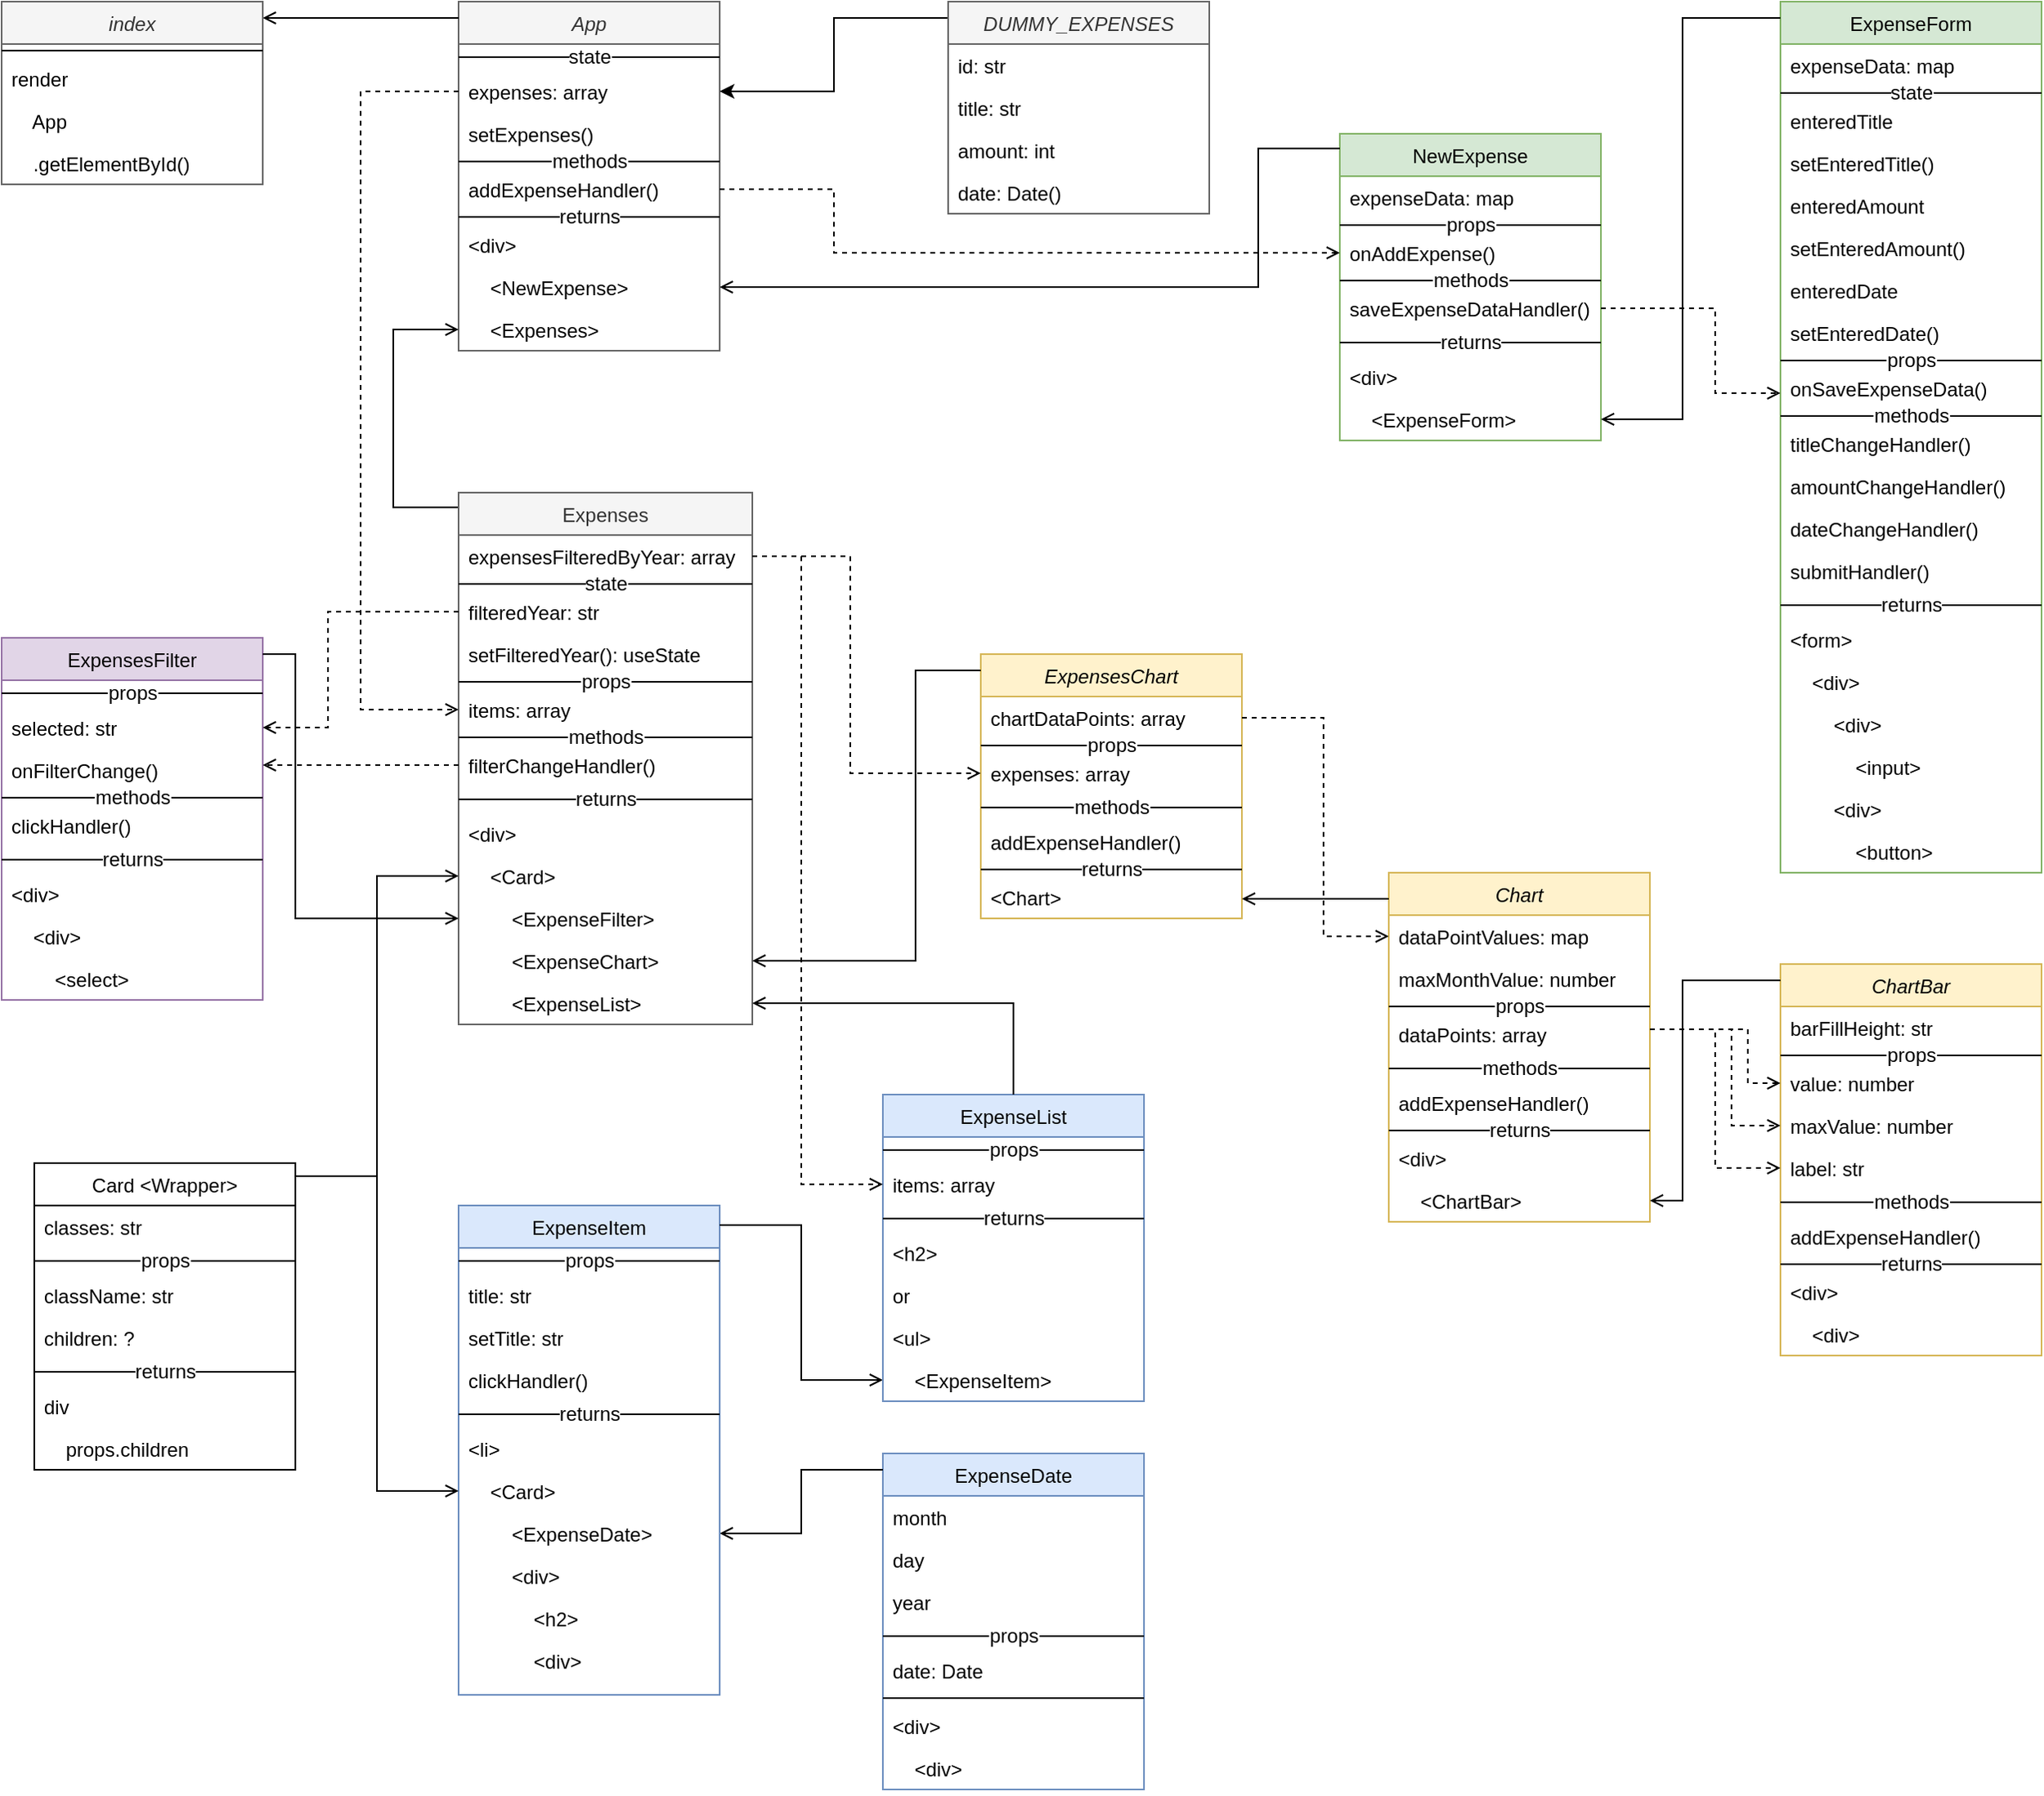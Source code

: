 <mxfile version="20.5.1" type="device"><diagram id="C5RBs43oDa-KdzZeNtuy" name="Page-1"><mxGraphModel dx="1422" dy="762" grid="1" gridSize="10" guides="1" tooltips="1" connect="1" arrows="1" fold="1" page="1" pageScale="1" pageWidth="827" pageHeight="1169" math="0" shadow="0"><root><mxCell id="WIyWlLk6GJQsqaUBKTNV-0"/><mxCell id="WIyWlLk6GJQsqaUBKTNV-1" parent="WIyWlLk6GJQsqaUBKTNV-0"/><mxCell id="zkfFHV4jXpPFQw0GAbJ--0" value="App" style="swimlane;fontStyle=2;align=center;verticalAlign=top;childLayout=stackLayout;horizontal=1;startSize=26;horizontalStack=0;resizeParent=1;resizeLast=0;collapsible=1;marginBottom=0;rounded=0;shadow=0;strokeWidth=1;fillColor=#f5f5f5;fontColor=#333333;strokeColor=#666666;" parent="WIyWlLk6GJQsqaUBKTNV-1" vertex="1"><mxGeometry x="320" y="50" width="160" height="214" as="geometry"><mxRectangle x="230" y="140" width="160" height="26" as="alternateBounds"/></mxGeometry></mxCell><mxCell id="Ke7Zjao55HJu_2_bcbhs-21" value="state" style="line;html=1;strokeWidth=1;align=center;verticalAlign=middle;spacingTop=0;spacingLeft=3;spacingRight=3;rotatable=0;labelPosition=center;points=[];portConstraint=eastwest;horizontal=1;labelBorderColor=none;spacingBottom=0;spacing=0;verticalLabelPosition=middle;perimeterSpacing=0;sketch=0;gradientColor=none;" parent="zkfFHV4jXpPFQw0GAbJ--0" vertex="1"><mxGeometry y="26" width="160" height="16" as="geometry"/></mxCell><mxCell id="Ke7Zjao55HJu_2_bcbhs-9" value="expenses: array" style="text;align=left;verticalAlign=top;spacingLeft=4;spacingRight=4;overflow=hidden;rotatable=0;points=[[0,0.5],[1,0.5]];portConstraint=eastwest;" parent="zkfFHV4jXpPFQw0GAbJ--0" vertex="1"><mxGeometry y="42" width="160" height="26" as="geometry"/></mxCell><mxCell id="zkfFHV4jXpPFQw0GAbJ--1" value="setExpenses()" style="text;align=left;verticalAlign=top;spacingLeft=4;spacingRight=4;overflow=hidden;rotatable=0;points=[[0,0.5],[1,0.5]];portConstraint=eastwest;" parent="zkfFHV4jXpPFQw0GAbJ--0" vertex="1"><mxGeometry y="68" width="160" height="26" as="geometry"/></mxCell><mxCell id="Ke7Zjao55HJu_2_bcbhs-22" value="methods" style="line;html=1;strokeWidth=1;align=center;verticalAlign=middle;spacingTop=0;spacingLeft=3;spacingRight=3;rotatable=0;labelPosition=center;points=[];portConstraint=eastwest;horizontal=1;labelBorderColor=none;spacingBottom=0;spacing=0;verticalLabelPosition=middle;perimeterSpacing=0;sketch=0;gradientColor=none;" parent="zkfFHV4jXpPFQw0GAbJ--0" vertex="1"><mxGeometry y="94" width="160" height="8" as="geometry"/></mxCell><mxCell id="rKqC1R5JuPU8uJfIE0Su-8" value="addExpenseHandler()" style="text;align=left;verticalAlign=top;spacingLeft=4;spacingRight=4;overflow=hidden;rotatable=0;points=[[0,0.5],[1,0.5]];portConstraint=eastwest;" parent="zkfFHV4jXpPFQw0GAbJ--0" vertex="1"><mxGeometry y="102" width="160" height="26" as="geometry"/></mxCell><mxCell id="Ke7Zjao55HJu_2_bcbhs-23" value="returns" style="line;html=1;strokeWidth=1;align=center;verticalAlign=middle;spacingTop=0;spacingLeft=3;spacingRight=3;rotatable=0;labelPosition=center;points=[];portConstraint=eastwest;horizontal=1;labelBorderColor=none;spacingBottom=0;spacing=0;verticalLabelPosition=middle;perimeterSpacing=0;sketch=0;gradientColor=none;" parent="zkfFHV4jXpPFQw0GAbJ--0" vertex="1"><mxGeometry y="128" width="160" height="8" as="geometry"/></mxCell><mxCell id="Dl8-5Bp2ArkA5arI1mXX-6" value="&lt;div&gt;" style="text;align=left;verticalAlign=top;spacingLeft=4;spacingRight=4;overflow=hidden;rotatable=0;points=[[0,0.5],[1,0.5]];portConstraint=eastwest;" parent="zkfFHV4jXpPFQw0GAbJ--0" vertex="1"><mxGeometry y="136" width="160" height="26" as="geometry"/></mxCell><mxCell id="Dl8-5Bp2ArkA5arI1mXX-30" value="    &lt;NewExpense&gt;" style="text;align=left;verticalAlign=top;spacingLeft=4;spacingRight=4;overflow=hidden;rotatable=0;points=[[0,0.5],[1,0.5]];portConstraint=eastwest;" parent="zkfFHV4jXpPFQw0GAbJ--0" vertex="1"><mxGeometry y="162" width="160" height="26" as="geometry"/></mxCell><mxCell id="Dl8-5Bp2ArkA5arI1mXX-24" value="    &lt;Expenses&gt;" style="text;align=left;verticalAlign=top;spacingLeft=4;spacingRight=4;overflow=hidden;rotatable=0;points=[[0,0.5],[1,0.5]];portConstraint=eastwest;" parent="zkfFHV4jXpPFQw0GAbJ--0" vertex="1"><mxGeometry y="188" width="160" height="26" as="geometry"/></mxCell><mxCell id="zkfFHV4jXpPFQw0GAbJ--12" value="" style="endArrow=open;endSize=6;endFill=1;shadow=0;strokeWidth=1;rounded=0;edgeStyle=elbowEdgeStyle;elbow=vertical;align=center;verticalAlign=middle;" parent="WIyWlLk6GJQsqaUBKTNV-1" source="zkfFHV4jXpPFQw0GAbJ--6" target="Dl8-5Bp2ArkA5arI1mXX-24" edge="1"><mxGeometry x="0.894" y="1" width="160" relative="1" as="geometry"><mxPoint x="350" y="323" as="sourcePoint"/><mxPoint x="350" y="323" as="targetPoint"/><Array as="points"><mxPoint x="280" y="360"/><mxPoint x="280" y="260"/><mxPoint x="290" y="250"/><mxPoint x="290" y="210"/><mxPoint x="290" y="200"/></Array><mxPoint as="offset"/></mxGeometry></mxCell><mxCell id="zkfFHV4jXpPFQw0GAbJ--6" value="Expenses" style="swimlane;fontStyle=0;align=center;verticalAlign=top;childLayout=stackLayout;horizontal=1;startSize=26;horizontalStack=0;resizeParent=1;resizeLast=0;collapsible=1;marginBottom=0;rounded=0;shadow=0;strokeWidth=1;fillColor=#f5f5f5;fontColor=#333333;strokeColor=#666666;" parent="WIyWlLk6GJQsqaUBKTNV-1" vertex="1"><mxGeometry x="320" y="351" width="180" height="326" as="geometry"><mxRectangle x="130" y="380" width="160" height="26" as="alternateBounds"/></mxGeometry></mxCell><mxCell id="Ke7Zjao55HJu_2_bcbhs-15" value="expensesFilteredByYear: array" style="text;align=left;verticalAlign=top;spacingLeft=4;spacingRight=4;overflow=hidden;rotatable=0;points=[[0,0.5],[1,0.5]];portConstraint=eastwest;" parent="zkfFHV4jXpPFQw0GAbJ--6" vertex="1"><mxGeometry y="26" width="180" height="26" as="geometry"/></mxCell><mxCell id="Ke7Zjao55HJu_2_bcbhs-20" value="state" style="line;html=1;strokeWidth=1;align=center;verticalAlign=middle;spacingTop=0;spacingLeft=3;spacingRight=3;rotatable=0;labelPosition=center;points=[];portConstraint=eastwest;horizontal=1;labelBorderColor=none;spacingBottom=0;spacing=0;verticalLabelPosition=middle;perimeterSpacing=0;sketch=0;gradientColor=none;" parent="zkfFHV4jXpPFQw0GAbJ--6" vertex="1"><mxGeometry y="52" width="180" height="8" as="geometry"/></mxCell><mxCell id="Ke7Zjao55HJu_2_bcbhs-12" value="filteredYear: str" style="text;align=left;verticalAlign=top;spacingLeft=4;spacingRight=4;overflow=hidden;rotatable=0;points=[[0,0.5],[1,0.5]];portConstraint=eastwest;" parent="zkfFHV4jXpPFQw0GAbJ--6" vertex="1"><mxGeometry y="60" width="180" height="26" as="geometry"/></mxCell><mxCell id="Ke7Zjao55HJu_2_bcbhs-13" value="setFilteredYear(): useState" style="text;align=left;verticalAlign=top;spacingLeft=4;spacingRight=4;overflow=hidden;rotatable=0;points=[[0,0.5],[1,0.5]];portConstraint=eastwest;" parent="zkfFHV4jXpPFQw0GAbJ--6" vertex="1"><mxGeometry y="86" width="180" height="26" as="geometry"/></mxCell><mxCell id="zkfFHV4jXpPFQw0GAbJ--9" value="props" style="line;html=1;strokeWidth=1;align=center;verticalAlign=middle;spacingTop=-1;spacingLeft=3;spacingRight=3;rotatable=0;labelPosition=center;points=[];portConstraint=eastwest;horizontal=1;labelBorderColor=none;spacingBottom=0;spacing=0;verticalLabelPosition=middle;" parent="zkfFHV4jXpPFQw0GAbJ--6" vertex="1"><mxGeometry y="112" width="180" height="8" as="geometry"/></mxCell><mxCell id="Ke7Zjao55HJu_2_bcbhs-10" value="items: array" style="text;align=left;verticalAlign=top;spacingLeft=4;spacingRight=4;overflow=hidden;rotatable=0;points=[[0,0.5],[1,0.5]];portConstraint=eastwest;" parent="zkfFHV4jXpPFQw0GAbJ--6" vertex="1"><mxGeometry y="120" width="180" height="26" as="geometry"/></mxCell><mxCell id="Ke7Zjao55HJu_2_bcbhs-38" value="methods" style="line;html=1;strokeWidth=1;align=center;verticalAlign=middle;spacingTop=-1;spacingLeft=3;spacingRight=3;rotatable=0;labelPosition=center;points=[];portConstraint=eastwest;horizontal=1;labelBorderColor=none;spacingBottom=0;spacing=0;verticalLabelPosition=middle;" parent="zkfFHV4jXpPFQw0GAbJ--6" vertex="1"><mxGeometry y="146" width="180" height="8" as="geometry"/></mxCell><mxCell id="Ke7Zjao55HJu_2_bcbhs-16" value="filterChangeHandler()" style="text;align=left;verticalAlign=top;spacingLeft=4;spacingRight=4;overflow=hidden;rotatable=0;points=[[0,0.5],[1,0.5]];portConstraint=eastwest;" parent="zkfFHV4jXpPFQw0GAbJ--6" vertex="1"><mxGeometry y="154" width="180" height="26" as="geometry"/></mxCell><mxCell id="Ke7Zjao55HJu_2_bcbhs-69" value="returns" style="line;html=1;strokeWidth=1;align=center;verticalAlign=middle;spacingTop=0;spacingLeft=3;spacingRight=3;rotatable=0;labelPosition=center;points=[];portConstraint=eastwest;horizontal=1;labelBorderColor=none;spacingBottom=0;spacing=0;verticalLabelPosition=middle;perimeterSpacing=0;sketch=0;gradientColor=none;" parent="zkfFHV4jXpPFQw0GAbJ--6" vertex="1"><mxGeometry y="180" width="180" height="16" as="geometry"/></mxCell><mxCell id="Ke7Zjao55HJu_2_bcbhs-39" value="&lt;div&gt;" style="text;align=left;verticalAlign=top;spacingLeft=4;spacingRight=4;overflow=hidden;rotatable=0;points=[[0,0.5],[1,0.5]];portConstraint=eastwest;" parent="zkfFHV4jXpPFQw0GAbJ--6" vertex="1"><mxGeometry y="196" width="180" height="26" as="geometry"/></mxCell><mxCell id="zkfFHV4jXpPFQw0GAbJ--11" value="    &lt;Card&gt;" style="text;align=left;verticalAlign=top;spacingLeft=4;spacingRight=4;overflow=hidden;rotatable=0;points=[[0,0.5],[1,0.5]];portConstraint=eastwest;" parent="zkfFHV4jXpPFQw0GAbJ--6" vertex="1"><mxGeometry y="222" width="180" height="26" as="geometry"/></mxCell><mxCell id="Dl8-5Bp2ArkA5arI1mXX-20" value="        &lt;ExpenseFilter&gt;" style="text;align=left;verticalAlign=top;spacingLeft=4;spacingRight=4;overflow=hidden;rotatable=0;points=[[0,0.5],[1,0.5]];portConstraint=eastwest;" parent="zkfFHV4jXpPFQw0GAbJ--6" vertex="1"><mxGeometry y="248" width="180" height="26" as="geometry"/></mxCell><mxCell id="Ke7Zjao55HJu_2_bcbhs-108" value="        &lt;ExpenseChart&gt;" style="text;align=left;verticalAlign=top;spacingLeft=4;spacingRight=4;overflow=hidden;rotatable=0;points=[[0,0.5],[1,0.5]];portConstraint=eastwest;" parent="zkfFHV4jXpPFQw0GAbJ--6" vertex="1"><mxGeometry y="274" width="180" height="26" as="geometry"/></mxCell><mxCell id="Ke7Zjao55HJu_2_bcbhs-40" value="        &lt;ExpenseList&gt;" style="text;align=left;verticalAlign=top;spacingLeft=4;spacingRight=4;overflow=hidden;rotatable=0;points=[[0,0.5],[1,0.5]];portConstraint=eastwest;" parent="zkfFHV4jXpPFQw0GAbJ--6" vertex="1"><mxGeometry y="300" width="180" height="26" as="geometry"/></mxCell><mxCell id="zkfFHV4jXpPFQw0GAbJ--13" value="ExpenseDate" style="swimlane;fontStyle=0;align=center;verticalAlign=top;childLayout=stackLayout;horizontal=1;startSize=26;horizontalStack=0;resizeParent=1;resizeLast=0;collapsible=1;marginBottom=0;rounded=0;shadow=0;strokeWidth=1;fillColor=#dae8fc;strokeColor=#6c8ebf;" parent="WIyWlLk6GJQsqaUBKTNV-1" vertex="1"><mxGeometry x="580" y="940" width="160" height="206" as="geometry"><mxRectangle x="340" y="380" width="170" height="26" as="alternateBounds"/></mxGeometry></mxCell><mxCell id="zkfFHV4jXpPFQw0GAbJ--14" value="month" style="text;align=left;verticalAlign=top;spacingLeft=4;spacingRight=4;overflow=hidden;rotatable=0;points=[[0,0.5],[1,0.5]];portConstraint=eastwest;" parent="zkfFHV4jXpPFQw0GAbJ--13" vertex="1"><mxGeometry y="26" width="160" height="26" as="geometry"/></mxCell><mxCell id="Dl8-5Bp2ArkA5arI1mXX-21" value="day" style="text;align=left;verticalAlign=top;spacingLeft=4;spacingRight=4;overflow=hidden;rotatable=0;points=[[0,0.5],[1,0.5]];portConstraint=eastwest;" parent="zkfFHV4jXpPFQw0GAbJ--13" vertex="1"><mxGeometry y="52" width="160" height="26" as="geometry"/></mxCell><mxCell id="Dl8-5Bp2ArkA5arI1mXX-22" value="year" style="text;align=left;verticalAlign=top;spacingLeft=4;spacingRight=4;overflow=hidden;rotatable=0;points=[[0,0.5],[1,0.5]];portConstraint=eastwest;" parent="zkfFHV4jXpPFQw0GAbJ--13" vertex="1"><mxGeometry y="78" width="160" height="26" as="geometry"/></mxCell><mxCell id="Ke7Zjao55HJu_2_bcbhs-77" value="props" style="line;html=1;strokeWidth=1;align=center;verticalAlign=middle;spacingTop=0;spacingLeft=3;spacingRight=3;rotatable=0;labelPosition=center;points=[];portConstraint=eastwest;horizontal=1;labelBorderColor=none;spacingBottom=0;spacing=0;verticalLabelPosition=middle;perimeterSpacing=0;sketch=0;gradientColor=none;" parent="zkfFHV4jXpPFQw0GAbJ--13" vertex="1"><mxGeometry y="104" width="160" height="16" as="geometry"/></mxCell><mxCell id="Ke7Zjao55HJu_2_bcbhs-79" value="date: Date" style="text;align=left;verticalAlign=top;spacingLeft=4;spacingRight=4;overflow=hidden;rotatable=0;points=[[0,0.5],[1,0.5]];portConstraint=eastwest;" parent="zkfFHV4jXpPFQw0GAbJ--13" vertex="1"><mxGeometry y="120" width="160" height="26" as="geometry"/></mxCell><mxCell id="zkfFHV4jXpPFQw0GAbJ--15" value="" style="line;html=1;strokeWidth=1;align=left;verticalAlign=middle;spacingTop=-1;spacingLeft=3;spacingRight=3;rotatable=0;labelPosition=right;points=[];portConstraint=eastwest;" parent="zkfFHV4jXpPFQw0GAbJ--13" vertex="1"><mxGeometry y="146" width="160" height="8" as="geometry"/></mxCell><mxCell id="Dl8-5Bp2ArkA5arI1mXX-23" value="&lt;div&gt;" style="text;align=left;verticalAlign=top;spacingLeft=4;spacingRight=4;overflow=hidden;rotatable=0;points=[[0,0.5],[1,0.5]];portConstraint=eastwest;" parent="zkfFHV4jXpPFQw0GAbJ--13" vertex="1"><mxGeometry y="154" width="160" height="26" as="geometry"/></mxCell><mxCell id="Ke7Zjao55HJu_2_bcbhs-80" value="    &lt;div&gt;" style="text;align=left;verticalAlign=top;spacingLeft=4;spacingRight=4;overflow=hidden;rotatable=0;points=[[0,0.5],[1,0.5]];portConstraint=eastwest;" parent="zkfFHV4jXpPFQw0GAbJ--13" vertex="1"><mxGeometry y="180" width="160" height="26" as="geometry"/></mxCell><mxCell id="zkfFHV4jXpPFQw0GAbJ--16" value="" style="endArrow=open;endSize=6;endFill=0;shadow=0;strokeWidth=1;rounded=0;edgeStyle=elbowEdgeStyle;" parent="WIyWlLk6GJQsqaUBKTNV-1" source="zkfFHV4jXpPFQw0GAbJ--13" target="Dl8-5Bp2ArkA5arI1mXX-17" edge="1"><mxGeometry width="160" relative="1" as="geometry"><mxPoint x="360" y="604" as="sourcePoint"/><mxPoint x="460" y="502" as="targetPoint"/><Array as="points"><mxPoint x="530" y="950"/></Array></mxGeometry></mxCell><mxCell id="zkfFHV4jXpPFQw0GAbJ--17" value="ExpenseItem" style="swimlane;fontStyle=0;align=center;verticalAlign=top;childLayout=stackLayout;horizontal=1;startSize=26;horizontalStack=0;resizeParent=1;resizeLast=0;collapsible=1;marginBottom=0;rounded=0;shadow=0;strokeWidth=1;fillColor=#dae8fc;strokeColor=#6c8ebf;" parent="WIyWlLk6GJQsqaUBKTNV-1" vertex="1"><mxGeometry x="320" y="788" width="160" height="300" as="geometry"><mxRectangle x="550" y="140" width="160" height="26" as="alternateBounds"/></mxGeometry></mxCell><mxCell id="Ke7Zjao55HJu_2_bcbhs-73" value="props" style="line;html=1;strokeWidth=1;align=center;verticalAlign=middle;spacingTop=0;spacingLeft=3;spacingRight=3;rotatable=0;labelPosition=center;points=[];portConstraint=eastwest;horizontal=1;labelBorderColor=none;spacingBottom=0;spacing=0;verticalLabelPosition=middle;perimeterSpacing=0;sketch=0;gradientColor=none;" parent="zkfFHV4jXpPFQw0GAbJ--17" vertex="1"><mxGeometry y="26" width="160" height="16" as="geometry"/></mxCell><mxCell id="zkfFHV4jXpPFQw0GAbJ--18" value="title: str" style="text;align=left;verticalAlign=top;spacingLeft=4;spacingRight=4;overflow=hidden;rotatable=0;points=[[0,0.5],[1,0.5]];portConstraint=eastwest;" parent="zkfFHV4jXpPFQw0GAbJ--17" vertex="1"><mxGeometry y="42" width="160" height="26" as="geometry"/></mxCell><mxCell id="zkfFHV4jXpPFQw0GAbJ--19" value="setTitle: str" style="text;align=left;verticalAlign=top;spacingLeft=4;spacingRight=4;overflow=hidden;rotatable=0;points=[[0,0.5],[1,0.5]];portConstraint=eastwest;rounded=0;shadow=0;html=0;" parent="zkfFHV4jXpPFQw0GAbJ--17" vertex="1"><mxGeometry y="68" width="160" height="26" as="geometry"/></mxCell><mxCell id="zkfFHV4jXpPFQw0GAbJ--20" value="clickHandler()" style="text;align=left;verticalAlign=top;spacingLeft=4;spacingRight=4;overflow=hidden;rotatable=0;points=[[0,0.5],[1,0.5]];portConstraint=eastwest;rounded=0;shadow=0;html=0;" parent="zkfFHV4jXpPFQw0GAbJ--17" vertex="1"><mxGeometry y="94" width="160" height="26" as="geometry"/></mxCell><mxCell id="Ke7Zjao55HJu_2_bcbhs-78" value="returns" style="line;html=1;strokeWidth=1;align=center;verticalAlign=middle;spacingTop=0;spacingLeft=3;spacingRight=3;rotatable=0;labelPosition=center;points=[];portConstraint=eastwest;horizontal=1;labelBorderColor=none;spacingBottom=0;spacing=0;verticalLabelPosition=middle;perimeterSpacing=0;sketch=0;gradientColor=none;" parent="zkfFHV4jXpPFQw0GAbJ--17" vertex="1"><mxGeometry y="120" width="160" height="16" as="geometry"/></mxCell><mxCell id="Ke7Zjao55HJu_2_bcbhs-74" value="&lt;li&gt;" style="text;align=left;verticalAlign=top;spacingLeft=4;spacingRight=4;overflow=hidden;rotatable=0;points=[[0,0.5],[1,0.5]];portConstraint=eastwest;" parent="zkfFHV4jXpPFQw0GAbJ--17" vertex="1"><mxGeometry y="136" width="160" height="26" as="geometry"/></mxCell><mxCell id="zkfFHV4jXpPFQw0GAbJ--25" value="    &lt;Card&gt;" style="text;align=left;verticalAlign=top;spacingLeft=4;spacingRight=4;overflow=hidden;rotatable=0;points=[[0,0.5],[1,0.5]];portConstraint=eastwest;" parent="zkfFHV4jXpPFQw0GAbJ--17" vertex="1"><mxGeometry y="162" width="160" height="26" as="geometry"/></mxCell><mxCell id="Dl8-5Bp2ArkA5arI1mXX-17" value="        &lt;ExpenseDate&gt;" style="text;align=left;verticalAlign=top;spacingLeft=4;spacingRight=4;overflow=hidden;rotatable=0;points=[[0,0.5],[1,0.5]];portConstraint=eastwest;" parent="zkfFHV4jXpPFQw0GAbJ--17" vertex="1"><mxGeometry y="188" width="160" height="26" as="geometry"/></mxCell><mxCell id="Dl8-5Bp2ArkA5arI1mXX-18" value="        &lt;div&gt;" style="text;align=left;verticalAlign=top;spacingLeft=4;spacingRight=4;overflow=hidden;rotatable=0;points=[[0,0.5],[1,0.5]];portConstraint=eastwest;" parent="zkfFHV4jXpPFQw0GAbJ--17" vertex="1"><mxGeometry y="214" width="160" height="26" as="geometry"/></mxCell><mxCell id="Ke7Zjao55HJu_2_bcbhs-75" value="            &lt;h2&gt;" style="text;align=left;verticalAlign=top;spacingLeft=4;spacingRight=4;overflow=hidden;rotatable=0;points=[[0,0.5],[1,0.5]];portConstraint=eastwest;" parent="zkfFHV4jXpPFQw0GAbJ--17" vertex="1"><mxGeometry y="240" width="160" height="26" as="geometry"/></mxCell><mxCell id="Ke7Zjao55HJu_2_bcbhs-76" value="            &lt;div&gt;" style="text;align=left;verticalAlign=top;spacingLeft=4;spacingRight=4;overflow=hidden;rotatable=0;points=[[0,0.5],[1,0.5]];portConstraint=eastwest;" parent="zkfFHV4jXpPFQw0GAbJ--17" vertex="1"><mxGeometry y="266" width="160" height="26" as="geometry"/></mxCell><mxCell id="zkfFHV4jXpPFQw0GAbJ--26" value="" style="endArrow=open;shadow=0;strokeWidth=1;rounded=0;endFill=1;edgeStyle=elbowEdgeStyle;elbow=vertical;" parent="WIyWlLk6GJQsqaUBKTNV-1" source="zkfFHV4jXpPFQw0GAbJ--0" target="Dl8-5Bp2ArkA5arI1mXX-0" edge="1"><mxGeometry x="0.5" y="41" relative="1" as="geometry"><mxPoint x="530" y="312" as="sourcePoint"/><mxPoint x="690" y="312" as="targetPoint"/><mxPoint x="-40" y="32" as="offset"/><Array as="points"><mxPoint x="280" y="60"/><mxPoint x="270" y="70"/></Array></mxGeometry></mxCell><mxCell id="Dl8-5Bp2ArkA5arI1mXX-0" value="index" style="swimlane;fontStyle=2;align=center;verticalAlign=top;childLayout=stackLayout;horizontal=1;startSize=26;horizontalStack=0;resizeParent=1;resizeLast=0;collapsible=1;marginBottom=0;rounded=0;shadow=0;strokeWidth=1;fillColor=#f5f5f5;fontColor=#333333;strokeColor=#666666;" parent="WIyWlLk6GJQsqaUBKTNV-1" vertex="1"><mxGeometry x="40" y="50" width="160" height="112" as="geometry"><mxRectangle x="230" y="140" width="160" height="26" as="alternateBounds"/></mxGeometry></mxCell><mxCell id="Dl8-5Bp2ArkA5arI1mXX-4" value="" style="line;html=1;strokeWidth=1;align=left;verticalAlign=middle;spacingTop=-1;spacingLeft=3;spacingRight=3;rotatable=0;labelPosition=right;points=[];portConstraint=eastwest;" parent="Dl8-5Bp2ArkA5arI1mXX-0" vertex="1"><mxGeometry y="26" width="160" height="8" as="geometry"/></mxCell><mxCell id="Dl8-5Bp2ArkA5arI1mXX-5" value="render" style="text;align=left;verticalAlign=top;spacingLeft=4;spacingRight=4;overflow=hidden;rotatable=0;points=[[0,0.5],[1,0.5]];portConstraint=eastwest;" parent="Dl8-5Bp2ArkA5arI1mXX-0" vertex="1"><mxGeometry y="34" width="160" height="26" as="geometry"/></mxCell><mxCell id="Dl8-5Bp2ArkA5arI1mXX-31" value="    App" style="text;align=left;verticalAlign=top;spacingLeft=4;spacingRight=4;overflow=hidden;rotatable=0;points=[[0,0.5],[1,0.5]];portConstraint=eastwest;" parent="Dl8-5Bp2ArkA5arI1mXX-0" vertex="1"><mxGeometry y="60" width="160" height="26" as="geometry"/></mxCell><mxCell id="Dl8-5Bp2ArkA5arI1mXX-32" value="    .getElementById()" style="text;align=left;verticalAlign=top;spacingLeft=4;spacingRight=4;overflow=hidden;rotatable=0;points=[[0,0.5],[1,0.5]];portConstraint=eastwest;" parent="Dl8-5Bp2ArkA5arI1mXX-0" vertex="1"><mxGeometry y="86" width="160" height="26" as="geometry"/></mxCell><mxCell id="Dl8-5Bp2ArkA5arI1mXX-8" value="Card &lt;Wrapper&gt;" style="swimlane;fontStyle=0;align=center;verticalAlign=top;childLayout=stackLayout;horizontal=1;startSize=26;horizontalStack=0;resizeParent=1;resizeLast=0;collapsible=1;marginBottom=0;rounded=0;shadow=0;strokeWidth=1;" parent="WIyWlLk6GJQsqaUBKTNV-1" vertex="1"><mxGeometry x="60" y="762" width="160" height="188" as="geometry"><mxRectangle x="550" y="140" width="160" height="26" as="alternateBounds"/></mxGeometry></mxCell><mxCell id="Dl8-5Bp2ArkA5arI1mXX-9" value="classes: str" style="text;align=left;verticalAlign=top;spacingLeft=4;spacingRight=4;overflow=hidden;rotatable=0;points=[[0,0.5],[1,0.5]];portConstraint=eastwest;" parent="Dl8-5Bp2ArkA5arI1mXX-8" vertex="1"><mxGeometry y="26" width="160" height="26" as="geometry"/></mxCell><mxCell id="Ke7Zjao55HJu_2_bcbhs-56" value="props" style="line;html=1;strokeWidth=1;align=center;verticalAlign=middle;spacingTop=-1;spacingLeft=3;spacingRight=3;rotatable=0;labelPosition=center;points=[];portConstraint=eastwest;horizontal=1;labelBorderColor=none;spacingBottom=0;spacing=0;verticalLabelPosition=middle;" parent="Dl8-5Bp2ArkA5arI1mXX-8" vertex="1"><mxGeometry y="52" width="160" height="16" as="geometry"/></mxCell><mxCell id="Ke7Zjao55HJu_2_bcbhs-58" value="className: str" style="text;align=left;verticalAlign=top;spacingLeft=4;spacingRight=4;overflow=hidden;rotatable=0;points=[[0,0.5],[1,0.5]];portConstraint=eastwest;" parent="Dl8-5Bp2ArkA5arI1mXX-8" vertex="1"><mxGeometry y="68" width="160" height="26" as="geometry"/></mxCell><mxCell id="Ke7Zjao55HJu_2_bcbhs-59" value="children: ?" style="text;align=left;verticalAlign=top;spacingLeft=4;spacingRight=4;overflow=hidden;rotatable=0;points=[[0,0.5],[1,0.5]];portConstraint=eastwest;" parent="Dl8-5Bp2ArkA5arI1mXX-8" vertex="1"><mxGeometry y="94" width="160" height="26" as="geometry"/></mxCell><mxCell id="Ke7Zjao55HJu_2_bcbhs-57" value="returns" style="line;html=1;strokeWidth=1;align=center;verticalAlign=middle;spacingTop=0;spacingLeft=3;spacingRight=3;rotatable=0;labelPosition=center;points=[];portConstraint=eastwest;horizontal=1;labelBorderColor=none;spacingBottom=0;spacing=0;verticalLabelPosition=middle;perimeterSpacing=0;sketch=0;gradientColor=none;" parent="Dl8-5Bp2ArkA5arI1mXX-8" vertex="1"><mxGeometry y="120" width="160" height="16" as="geometry"/></mxCell><mxCell id="Dl8-5Bp2ArkA5arI1mXX-38" value="div" style="text;align=left;verticalAlign=top;spacingLeft=4;spacingRight=4;overflow=hidden;rotatable=0;points=[[0,0.5],[1,0.5]];portConstraint=eastwest;" parent="Dl8-5Bp2ArkA5arI1mXX-8" vertex="1"><mxGeometry y="136" width="160" height="26" as="geometry"/></mxCell><mxCell id="Dl8-5Bp2ArkA5arI1mXX-39" value="    props.children" style="text;align=left;verticalAlign=top;spacingLeft=4;spacingRight=4;overflow=hidden;rotatable=0;points=[[0,0.5],[1,0.5]];portConstraint=eastwest;" parent="Dl8-5Bp2ArkA5arI1mXX-8" vertex="1"><mxGeometry y="162" width="160" height="26" as="geometry"/></mxCell><mxCell id="Dl8-5Bp2ArkA5arI1mXX-33" value="" style="endArrow=open;endSize=6;endFill=0;shadow=0;strokeWidth=1;rounded=0;edgeStyle=elbowEdgeStyle;" parent="WIyWlLk6GJQsqaUBKTNV-1" source="Dl8-5Bp2ArkA5arI1mXX-8" target="zkfFHV4jXpPFQw0GAbJ--11" edge="1"><mxGeometry width="160" relative="1" as="geometry"><mxPoint x="410" y="361" as="sourcePoint"/><mxPoint x="410" y="309" as="targetPoint"/><Array as="points"><mxPoint x="270" y="770"/></Array></mxGeometry></mxCell><mxCell id="Dl8-5Bp2ArkA5arI1mXX-34" value="" style="endArrow=open;endSize=6;endFill=0;shadow=0;strokeWidth=1;rounded=0;edgeStyle=elbowEdgeStyle;" parent="WIyWlLk6GJQsqaUBKTNV-1" source="Dl8-5Bp2ArkA5arI1mXX-8" target="zkfFHV4jXpPFQw0GAbJ--25" edge="1"><mxGeometry width="160" relative="1" as="geometry"><mxPoint x="250" y="410.997" as="sourcePoint"/><mxPoint x="290" y="471" as="targetPoint"/><Array as="points"><mxPoint x="270" y="770"/></Array></mxGeometry></mxCell><mxCell id="Dl8-5Bp2ArkA5arI1mXX-35" value="" style="endArrow=open;endSize=6;endFill=0;shadow=0;strokeWidth=1;rounded=0;edgeStyle=elbowEdgeStyle;" parent="WIyWlLk6GJQsqaUBKTNV-1" source="zkfFHV4jXpPFQw0GAbJ--17" target="Ke7Zjao55HJu_2_bcbhs-71" edge="1"><mxGeometry width="160" relative="1" as="geometry"><mxPoint x="260" y="491" as="sourcePoint"/><mxPoint x="330" y="401.167" as="targetPoint"/><Array as="points"><mxPoint x="530" y="800"/></Array></mxGeometry></mxCell><mxCell id="rKqC1R5JuPU8uJfIE0Su-0" value="NewExpense" style="swimlane;fontStyle=0;align=center;verticalAlign=top;childLayout=stackLayout;horizontal=1;startSize=26;horizontalStack=0;resizeParent=1;resizeLast=0;collapsible=1;marginBottom=0;rounded=0;shadow=0;strokeWidth=1;fillColor=#d5e8d4;strokeColor=#82b366;" parent="WIyWlLk6GJQsqaUBKTNV-1" vertex="1"><mxGeometry x="860" y="131" width="160" height="188" as="geometry"><mxRectangle x="550" y="140" width="160" height="26" as="alternateBounds"/></mxGeometry></mxCell><mxCell id="rKqC1R5JuPU8uJfIE0Su-2" value="expenseData: map" style="text;align=left;verticalAlign=top;spacingLeft=4;spacingRight=4;overflow=hidden;rotatable=0;points=[[0,0.5],[1,0.5]];portConstraint=eastwest;rounded=0;shadow=0;html=0;" parent="rKqC1R5JuPU8uJfIE0Su-0" vertex="1"><mxGeometry y="26" width="160" height="26" as="geometry"/></mxCell><mxCell id="Ke7Zjao55HJu_2_bcbhs-82" value="props" style="line;html=1;strokeWidth=1;align=center;verticalAlign=middle;spacingTop=-1;spacingLeft=3;spacingRight=3;rotatable=0;labelPosition=center;points=[];portConstraint=eastwest;horizontal=1;labelBorderColor=none;spacingBottom=0;spacing=0;verticalLabelPosition=middle;" parent="rKqC1R5JuPU8uJfIE0Su-0" vertex="1"><mxGeometry y="52" width="160" height="8" as="geometry"/></mxCell><mxCell id="Ke7Zjao55HJu_2_bcbhs-83" value="onAddExpense()" style="text;align=left;verticalAlign=top;spacingLeft=4;spacingRight=4;overflow=hidden;rotatable=0;points=[[0,0.5],[1,0.5]];portConstraint=eastwest;rounded=0;shadow=0;html=0;" parent="rKqC1R5JuPU8uJfIE0Su-0" vertex="1"><mxGeometry y="60" width="160" height="26" as="geometry"/></mxCell><mxCell id="Ke7Zjao55HJu_2_bcbhs-84" value="methods" style="line;html=1;strokeWidth=1;align=center;verticalAlign=middle;spacingTop=-1;spacingLeft=3;spacingRight=3;rotatable=0;labelPosition=center;points=[];portConstraint=eastwest;horizontal=1;labelBorderColor=none;spacingBottom=0;spacing=0;verticalLabelPosition=middle;" parent="rKqC1R5JuPU8uJfIE0Su-0" vertex="1"><mxGeometry y="86" width="160" height="8" as="geometry"/></mxCell><mxCell id="rKqC1R5JuPU8uJfIE0Su-1" value="saveExpenseDataHandler()" style="text;align=left;verticalAlign=top;spacingLeft=4;spacingRight=4;overflow=hidden;rotatable=0;points=[[0,0.5],[1,0.5]];portConstraint=eastwest;" parent="rKqC1R5JuPU8uJfIE0Su-0" vertex="1"><mxGeometry y="94" width="160" height="26" as="geometry"/></mxCell><mxCell id="Ke7Zjao55HJu_2_bcbhs-86" value="returns" style="line;html=1;strokeWidth=1;align=center;verticalAlign=middle;spacingTop=0;spacingLeft=3;spacingRight=3;rotatable=0;labelPosition=center;points=[];portConstraint=eastwest;horizontal=1;labelBorderColor=none;spacingBottom=0;spacing=0;verticalLabelPosition=middle;perimeterSpacing=0;sketch=0;gradientColor=none;" parent="rKqC1R5JuPU8uJfIE0Su-0" vertex="1"><mxGeometry y="120" width="160" height="16" as="geometry"/></mxCell><mxCell id="rKqC1R5JuPU8uJfIE0Su-5" value="&lt;div&gt;" style="text;align=left;verticalAlign=top;spacingLeft=4;spacingRight=4;overflow=hidden;rotatable=0;points=[[0,0.5],[1,0.5]];portConstraint=eastwest;" parent="rKqC1R5JuPU8uJfIE0Su-0" vertex="1"><mxGeometry y="136" width="160" height="26" as="geometry"/></mxCell><mxCell id="rKqC1R5JuPU8uJfIE0Su-6" value="    &lt;ExpenseForm&gt;" style="text;align=left;verticalAlign=top;spacingLeft=4;spacingRight=4;overflow=hidden;rotatable=0;points=[[0,0.5],[1,0.5]];portConstraint=eastwest;" parent="rKqC1R5JuPU8uJfIE0Su-0" vertex="1"><mxGeometry y="162" width="160" height="26" as="geometry"/></mxCell><mxCell id="rKqC1R5JuPU8uJfIE0Su-9" value="" style="endArrow=open;endSize=6;endFill=0;shadow=0;strokeWidth=1;rounded=0;edgeStyle=elbowEdgeStyle;entryX=1;entryY=0.5;entryDx=0;entryDy=0;" parent="WIyWlLk6GJQsqaUBKTNV-1" source="rKqC1R5JuPU8uJfIE0Su-0" target="Dl8-5Bp2ArkA5arI1mXX-30" edge="1"><mxGeometry width="160" relative="1" as="geometry"><mxPoint x="328.08" y="376.03" as="sourcePoint"/><mxPoint x="330" y="211" as="targetPoint"/><Array as="points"><mxPoint x="810" y="140"/></Array></mxGeometry></mxCell><mxCell id="rKqC1R5JuPU8uJfIE0Su-10" value="ExpenseForm" style="swimlane;fontStyle=0;align=center;verticalAlign=top;childLayout=stackLayout;horizontal=1;startSize=26;horizontalStack=0;resizeParent=1;resizeLast=0;collapsible=1;marginBottom=0;rounded=0;shadow=0;strokeWidth=1;fillColor=#d5e8d4;strokeColor=#82b366;" parent="WIyWlLk6GJQsqaUBKTNV-1" vertex="1"><mxGeometry x="1130" y="50" width="160" height="534" as="geometry"><mxRectangle x="550" y="140" width="160" height="26" as="alternateBounds"/></mxGeometry></mxCell><mxCell id="rKqC1R5JuPU8uJfIE0Su-24" value="expenseData: map" style="text;align=left;verticalAlign=top;spacingLeft=4;spacingRight=4;overflow=hidden;rotatable=0;points=[[0,0.5],[1,0.5]];portConstraint=eastwest;rounded=0;shadow=0;html=0;" parent="rKqC1R5JuPU8uJfIE0Su-10" vertex="1"><mxGeometry y="26" width="160" height="26" as="geometry"/></mxCell><mxCell id="Ke7Zjao55HJu_2_bcbhs-87" value="state" style="line;html=1;strokeWidth=1;align=center;verticalAlign=middle;spacingTop=0;spacingLeft=3;spacingRight=3;rotatable=0;labelPosition=center;points=[];portConstraint=eastwest;horizontal=1;labelBorderColor=none;spacingBottom=0;spacing=0;verticalLabelPosition=middle;perimeterSpacing=0;sketch=0;gradientColor=none;" parent="rKqC1R5JuPU8uJfIE0Su-10" vertex="1"><mxGeometry y="52" width="160" height="8" as="geometry"/></mxCell><mxCell id="rKqC1R5JuPU8uJfIE0Su-11" value="enteredTitle" style="text;align=left;verticalAlign=top;spacingLeft=4;spacingRight=4;overflow=hidden;rotatable=0;points=[[0,0.5],[1,0.5]];portConstraint=eastwest;" parent="rKqC1R5JuPU8uJfIE0Su-10" vertex="1"><mxGeometry y="60" width="160" height="26" as="geometry"/></mxCell><mxCell id="rKqC1R5JuPU8uJfIE0Su-12" value="setEnteredTitle()" style="text;align=left;verticalAlign=top;spacingLeft=4;spacingRight=4;overflow=hidden;rotatable=0;points=[[0,0.5],[1,0.5]];portConstraint=eastwest;rounded=0;shadow=0;html=0;" parent="rKqC1R5JuPU8uJfIE0Su-10" vertex="1"><mxGeometry y="86" width="160" height="26" as="geometry"/></mxCell><mxCell id="rKqC1R5JuPU8uJfIE0Su-16" value="enteredAmount" style="text;align=left;verticalAlign=top;spacingLeft=4;spacingRight=4;overflow=hidden;rotatable=0;points=[[0,0.5],[1,0.5]];portConstraint=eastwest;rounded=0;shadow=0;html=0;" parent="rKqC1R5JuPU8uJfIE0Su-10" vertex="1"><mxGeometry y="112" width="160" height="26" as="geometry"/></mxCell><mxCell id="rKqC1R5JuPU8uJfIE0Su-17" value="setEnteredAmount()" style="text;align=left;verticalAlign=top;spacingLeft=4;spacingRight=4;overflow=hidden;rotatable=0;points=[[0,0.5],[1,0.5]];portConstraint=eastwest;rounded=0;shadow=0;html=0;" parent="rKqC1R5JuPU8uJfIE0Su-10" vertex="1"><mxGeometry y="138" width="160" height="26" as="geometry"/></mxCell><mxCell id="rKqC1R5JuPU8uJfIE0Su-18" value="enteredDate" style="text;align=left;verticalAlign=top;spacingLeft=4;spacingRight=4;overflow=hidden;rotatable=0;points=[[0,0.5],[1,0.5]];portConstraint=eastwest;rounded=0;shadow=0;html=0;" parent="rKqC1R5JuPU8uJfIE0Su-10" vertex="1"><mxGeometry y="164" width="160" height="26" as="geometry"/></mxCell><mxCell id="rKqC1R5JuPU8uJfIE0Su-23" value="setEnteredDate()" style="text;align=left;verticalAlign=top;spacingLeft=4;spacingRight=4;overflow=hidden;rotatable=0;points=[[0,0.5],[1,0.5]];portConstraint=eastwest;rounded=0;shadow=0;html=0;" parent="rKqC1R5JuPU8uJfIE0Su-10" vertex="1"><mxGeometry y="190" width="160" height="26" as="geometry"/></mxCell><mxCell id="Ke7Zjao55HJu_2_bcbhs-88" value="props" style="line;html=1;strokeWidth=1;align=center;verticalAlign=middle;spacingTop=-1;spacingLeft=3;spacingRight=3;rotatable=0;labelPosition=center;points=[];portConstraint=eastwest;horizontal=1;labelBorderColor=none;spacingBottom=0;spacing=0;verticalLabelPosition=middle;" parent="rKqC1R5JuPU8uJfIE0Su-10" vertex="1"><mxGeometry y="216" width="160" height="8" as="geometry"/></mxCell><mxCell id="Ke7Zjao55HJu_2_bcbhs-95" value="onSaveExpenseData()" style="text;align=left;verticalAlign=top;spacingLeft=4;spacingRight=4;overflow=hidden;rotatable=0;points=[[0,0.5],[1,0.5]];portConstraint=eastwest;rounded=0;shadow=0;html=0;" parent="rKqC1R5JuPU8uJfIE0Su-10" vertex="1"><mxGeometry y="224" width="160" height="26" as="geometry"/></mxCell><mxCell id="Ke7Zjao55HJu_2_bcbhs-89" value="methods" style="line;html=1;strokeWidth=1;align=center;verticalAlign=middle;spacingTop=-1;spacingLeft=3;spacingRight=3;rotatable=0;labelPosition=center;points=[];portConstraint=eastwest;horizontal=1;labelBorderColor=none;spacingBottom=0;spacing=0;verticalLabelPosition=middle;" parent="rKqC1R5JuPU8uJfIE0Su-10" vertex="1"><mxGeometry y="250" width="160" height="8" as="geometry"/></mxCell><mxCell id="rKqC1R5JuPU8uJfIE0Su-19" value="titleChangeHandler()" style="text;align=left;verticalAlign=top;spacingLeft=4;spacingRight=4;overflow=hidden;rotatable=0;points=[[0,0.5],[1,0.5]];portConstraint=eastwest;rounded=0;shadow=0;html=0;" parent="rKqC1R5JuPU8uJfIE0Su-10" vertex="1"><mxGeometry y="258" width="160" height="26" as="geometry"/></mxCell><mxCell id="rKqC1R5JuPU8uJfIE0Su-20" value="amountChangeHandler()" style="text;align=left;verticalAlign=top;spacingLeft=4;spacingRight=4;overflow=hidden;rotatable=0;points=[[0,0.5],[1,0.5]];portConstraint=eastwest;rounded=0;shadow=0;html=0;" parent="rKqC1R5JuPU8uJfIE0Su-10" vertex="1"><mxGeometry y="284" width="160" height="26" as="geometry"/></mxCell><mxCell id="rKqC1R5JuPU8uJfIE0Su-21" value="dateChangeHandler()" style="text;align=left;verticalAlign=top;spacingLeft=4;spacingRight=4;overflow=hidden;rotatable=0;points=[[0,0.5],[1,0.5]];portConstraint=eastwest;rounded=0;shadow=0;html=0;" parent="rKqC1R5JuPU8uJfIE0Su-10" vertex="1"><mxGeometry y="310" width="160" height="26" as="geometry"/></mxCell><mxCell id="rKqC1R5JuPU8uJfIE0Su-22" value="submitHandler()" style="text;align=left;verticalAlign=top;spacingLeft=4;spacingRight=4;overflow=hidden;rotatable=0;points=[[0,0.5],[1,0.5]];portConstraint=eastwest;rounded=0;shadow=0;html=0;" parent="rKqC1R5JuPU8uJfIE0Su-10" vertex="1"><mxGeometry y="336" width="160" height="26" as="geometry"/></mxCell><mxCell id="Ke7Zjao55HJu_2_bcbhs-90" value="returns" style="line;html=1;strokeWidth=1;align=center;verticalAlign=middle;spacingTop=0;spacingLeft=3;spacingRight=3;rotatable=0;labelPosition=center;points=[];portConstraint=eastwest;horizontal=1;labelBorderColor=none;spacingBottom=0;spacing=0;verticalLabelPosition=middle;perimeterSpacing=0;sketch=0;gradientColor=none;" parent="rKqC1R5JuPU8uJfIE0Su-10" vertex="1"><mxGeometry y="362" width="160" height="16" as="geometry"/></mxCell><mxCell id="rKqC1R5JuPU8uJfIE0Su-14" value="&lt;form&gt;" style="text;align=left;verticalAlign=top;spacingLeft=4;spacingRight=4;overflow=hidden;rotatable=0;points=[[0,0.5],[1,0.5]];portConstraint=eastwest;" parent="rKqC1R5JuPU8uJfIE0Su-10" vertex="1"><mxGeometry y="378" width="160" height="26" as="geometry"/></mxCell><mxCell id="Ke7Zjao55HJu_2_bcbhs-91" value="    &lt;div&gt;" style="text;align=left;verticalAlign=top;spacingLeft=4;spacingRight=4;overflow=hidden;rotatable=0;points=[[0,0.5],[1,0.5]];portConstraint=eastwest;" parent="rKqC1R5JuPU8uJfIE0Su-10" vertex="1"><mxGeometry y="404" width="160" height="26" as="geometry"/></mxCell><mxCell id="rKqC1R5JuPU8uJfIE0Su-25" value="        &lt;div&gt;" style="text;align=left;verticalAlign=top;spacingLeft=4;spacingRight=4;overflow=hidden;rotatable=0;points=[[0,0.5],[1,0.5]];portConstraint=eastwest;" parent="rKqC1R5JuPU8uJfIE0Su-10" vertex="1"><mxGeometry y="430" width="160" height="26" as="geometry"/></mxCell><mxCell id="rKqC1R5JuPU8uJfIE0Su-15" value="            &lt;input&gt;" style="text;align=left;verticalAlign=top;spacingLeft=4;spacingRight=4;overflow=hidden;rotatable=0;points=[[0,0.5],[1,0.5]];portConstraint=eastwest;" parent="rKqC1R5JuPU8uJfIE0Su-10" vertex="1"><mxGeometry y="456" width="160" height="26" as="geometry"/></mxCell><mxCell id="Ke7Zjao55HJu_2_bcbhs-92" value="        &lt;div&gt;" style="text;align=left;verticalAlign=top;spacingLeft=4;spacingRight=4;overflow=hidden;rotatable=0;points=[[0,0.5],[1,0.5]];portConstraint=eastwest;" parent="rKqC1R5JuPU8uJfIE0Su-10" vertex="1"><mxGeometry y="482" width="160" height="26" as="geometry"/></mxCell><mxCell id="Ke7Zjao55HJu_2_bcbhs-93" value="            &lt;button&gt;" style="text;align=left;verticalAlign=top;spacingLeft=4;spacingRight=4;overflow=hidden;rotatable=0;points=[[0,0.5],[1,0.5]];portConstraint=eastwest;" parent="rKqC1R5JuPU8uJfIE0Su-10" vertex="1"><mxGeometry y="508" width="160" height="26" as="geometry"/></mxCell><mxCell id="rKqC1R5JuPU8uJfIE0Su-27" value="" style="endArrow=open;endSize=6;endFill=0;shadow=0;strokeWidth=1;rounded=0;edgeStyle=elbowEdgeStyle;" parent="WIyWlLk6GJQsqaUBKTNV-1" source="rKqC1R5JuPU8uJfIE0Su-10" target="rKqC1R5JuPU8uJfIE0Su-6" edge="1"><mxGeometry width="160" relative="1" as="geometry"><mxPoint x="510" y="361" as="sourcePoint"/><mxPoint x="350" y="185" as="targetPoint"/><Array as="points"><mxPoint x="1070" y="60"/><mxPoint x="1070" y="200"/><mxPoint x="970" y="260"/><mxPoint x="850" y="300"/><mxPoint x="850" y="270"/><mxPoint x="840" y="290"/><mxPoint x="840" y="270"/><mxPoint x="840" y="260"/><mxPoint x="760" y="400"/><mxPoint x="770" y="400"/></Array></mxGeometry></mxCell><mxCell id="Ke7Zjao55HJu_2_bcbhs-7" style="edgeStyle=orthogonalEdgeStyle;rounded=0;orthogonalLoop=1;jettySize=auto;html=1;" parent="WIyWlLk6GJQsqaUBKTNV-1" source="Ke7Zjao55HJu_2_bcbhs-0" target="Ke7Zjao55HJu_2_bcbhs-9" edge="1"><mxGeometry relative="1" as="geometry"><Array as="points"><mxPoint x="550" y="60"/><mxPoint x="550" y="105"/></Array></mxGeometry></mxCell><mxCell id="Ke7Zjao55HJu_2_bcbhs-0" value="DUMMY_EXPENSES" style="swimlane;fontStyle=2;align=center;verticalAlign=top;childLayout=stackLayout;horizontal=1;startSize=26;horizontalStack=0;resizeParent=1;resizeLast=0;collapsible=1;marginBottom=0;rounded=0;shadow=0;strokeWidth=1;fillColor=#f5f5f5;fontColor=#333333;strokeColor=#666666;" parent="WIyWlLk6GJQsqaUBKTNV-1" vertex="1"><mxGeometry x="620" y="50" width="160" height="130" as="geometry"><mxRectangle x="230" y="140" width="160" height="26" as="alternateBounds"/></mxGeometry></mxCell><mxCell id="D9JFm4NhyUvBWqtezMLq-0" value="id: str" style="text;align=left;verticalAlign=top;spacingLeft=4;spacingRight=4;overflow=hidden;rotatable=0;points=[[0,0.5],[1,0.5]];portConstraint=eastwest;" vertex="1" parent="Ke7Zjao55HJu_2_bcbhs-0"><mxGeometry y="26" width="160" height="26" as="geometry"/></mxCell><mxCell id="D9JFm4NhyUvBWqtezMLq-2" value="title: str" style="text;align=left;verticalAlign=top;spacingLeft=4;spacingRight=4;overflow=hidden;rotatable=0;points=[[0,0.5],[1,0.5]];portConstraint=eastwest;" vertex="1" parent="Ke7Zjao55HJu_2_bcbhs-0"><mxGeometry y="52" width="160" height="26" as="geometry"/></mxCell><mxCell id="D9JFm4NhyUvBWqtezMLq-3" value="amount: int" style="text;align=left;verticalAlign=top;spacingLeft=4;spacingRight=4;overflow=hidden;rotatable=0;points=[[0,0.5],[1,0.5]];portConstraint=eastwest;" vertex="1" parent="Ke7Zjao55HJu_2_bcbhs-0"><mxGeometry y="78" width="160" height="26" as="geometry"/></mxCell><mxCell id="D9JFm4NhyUvBWqtezMLq-1" value="date: Date()" style="text;align=left;verticalAlign=top;spacingLeft=4;spacingRight=4;overflow=hidden;rotatable=0;points=[[0,0.5],[1,0.5]];portConstraint=eastwest;" vertex="1" parent="Ke7Zjao55HJu_2_bcbhs-0"><mxGeometry y="104" width="160" height="26" as="geometry"/></mxCell><mxCell id="Ke7Zjao55HJu_2_bcbhs-11" value="" style="endArrow=open;endSize=6;endFill=0;shadow=0;strokeWidth=1;rounded=0;edgeStyle=elbowEdgeStyle;dashed=1;" parent="WIyWlLk6GJQsqaUBKTNV-1" source="rKqC1R5JuPU8uJfIE0Su-8" target="Ke7Zjao55HJu_2_bcbhs-83" edge="1"><mxGeometry width="160" relative="1" as="geometry"><mxPoint x="328.08" y="379.704" as="sourcePoint"/><mxPoint x="330" y="245" as="targetPoint"/><Array as="points"><mxPoint x="550" y="180"/></Array></mxGeometry></mxCell><mxCell id="Ke7Zjao55HJu_2_bcbhs-37" value="" style="endArrow=open;endSize=6;endFill=0;shadow=0;strokeWidth=1;rounded=0;edgeStyle=elbowEdgeStyle;elbow=vertical;exitX=0;exitY=0.5;exitDx=0;exitDy=0;dashed=1;" parent="WIyWlLk6GJQsqaUBKTNV-1" source="Ke7Zjao55HJu_2_bcbhs-9" target="Ke7Zjao55HJu_2_bcbhs-10" edge="1"><mxGeometry width="160" relative="1" as="geometry"><mxPoint x="330" y="183" as="sourcePoint"/><mxPoint x="330" y="382.92" as="targetPoint"/><Array as="points"><mxPoint x="260" y="330"/><mxPoint x="270" y="280"/><mxPoint x="310" y="270"/><mxPoint x="310" y="230"/><mxPoint x="310" y="220"/></Array></mxGeometry></mxCell><mxCell id="Ke7Zjao55HJu_2_bcbhs-41" value="ExpensesFilter" style="swimlane;fontStyle=0;align=center;verticalAlign=top;childLayout=stackLayout;horizontal=1;startSize=26;horizontalStack=0;resizeParent=1;resizeLast=0;collapsible=1;marginBottom=0;rounded=0;shadow=0;strokeWidth=1;fillColor=#e1d5e7;strokeColor=#9673a6;" parent="WIyWlLk6GJQsqaUBKTNV-1" vertex="1"><mxGeometry x="40" y="440" width="160" height="222" as="geometry"><mxRectangle x="550" y="140" width="160" height="26" as="alternateBounds"/></mxGeometry></mxCell><mxCell id="Ke7Zjao55HJu_2_bcbhs-49" value="props" style="line;html=1;strokeWidth=1;align=center;verticalAlign=middle;spacingTop=-1;spacingLeft=3;spacingRight=3;rotatable=0;labelPosition=center;points=[];portConstraint=eastwest;horizontal=1;labelBorderColor=none;spacingBottom=0;spacing=0;verticalLabelPosition=middle;" parent="Ke7Zjao55HJu_2_bcbhs-41" vertex="1"><mxGeometry y="26" width="160" height="16" as="geometry"/></mxCell><mxCell id="Ke7Zjao55HJu_2_bcbhs-42" value="selected: str" style="text;align=left;verticalAlign=top;spacingLeft=4;spacingRight=4;overflow=hidden;rotatable=0;points=[[0,0.5],[1,0.5]];portConstraint=eastwest;" parent="Ke7Zjao55HJu_2_bcbhs-41" vertex="1"><mxGeometry y="42" width="160" height="26" as="geometry"/></mxCell><mxCell id="Ke7Zjao55HJu_2_bcbhs-43" value="onFilterChange()" style="text;align=left;verticalAlign=top;spacingLeft=4;spacingRight=4;overflow=hidden;rotatable=0;points=[[0,0.5],[1,0.5]];portConstraint=eastwest;rounded=0;shadow=0;html=0;" parent="Ke7Zjao55HJu_2_bcbhs-41" vertex="1"><mxGeometry y="68" width="160" height="26" as="geometry"/></mxCell><mxCell id="Ke7Zjao55HJu_2_bcbhs-50" value="methods" style="line;html=1;strokeWidth=1;align=center;verticalAlign=middle;spacingTop=-1;spacingLeft=3;spacingRight=3;rotatable=0;labelPosition=center;points=[];portConstraint=eastwest;horizontal=1;labelBorderColor=none;spacingBottom=0;spacing=0;verticalLabelPosition=middle;" parent="Ke7Zjao55HJu_2_bcbhs-41" vertex="1"><mxGeometry y="94" width="160" height="8" as="geometry"/></mxCell><mxCell id="Ke7Zjao55HJu_2_bcbhs-44" value="clickHandler()" style="text;align=left;verticalAlign=top;spacingLeft=4;spacingRight=4;overflow=hidden;rotatable=0;points=[[0,0.5],[1,0.5]];portConstraint=eastwest;rounded=0;shadow=0;html=0;" parent="Ke7Zjao55HJu_2_bcbhs-41" vertex="1"><mxGeometry y="102" width="160" height="26" as="geometry"/></mxCell><mxCell id="Ke7Zjao55HJu_2_bcbhs-54" value="returns" style="line;html=1;strokeWidth=1;align=center;verticalAlign=middle;spacingTop=0;spacingLeft=3;spacingRight=3;rotatable=0;labelPosition=center;points=[];portConstraint=eastwest;horizontal=1;labelBorderColor=none;spacingBottom=0;spacing=0;verticalLabelPosition=middle;perimeterSpacing=0;sketch=0;gradientColor=none;" parent="Ke7Zjao55HJu_2_bcbhs-41" vertex="1"><mxGeometry y="128" width="160" height="16" as="geometry"/></mxCell><mxCell id="Ke7Zjao55HJu_2_bcbhs-46" value="&lt;div&gt;" style="text;align=left;verticalAlign=top;spacingLeft=4;spacingRight=4;overflow=hidden;rotatable=0;points=[[0,0.5],[1,0.5]];portConstraint=eastwest;" parent="Ke7Zjao55HJu_2_bcbhs-41" vertex="1"><mxGeometry y="144" width="160" height="26" as="geometry"/></mxCell><mxCell id="Ke7Zjao55HJu_2_bcbhs-47" value="    &lt;div&gt;" style="text;align=left;verticalAlign=top;spacingLeft=4;spacingRight=4;overflow=hidden;rotatable=0;points=[[0,0.5],[1,0.5]];portConstraint=eastwest;" parent="Ke7Zjao55HJu_2_bcbhs-41" vertex="1"><mxGeometry y="170" width="160" height="26" as="geometry"/></mxCell><mxCell id="Ke7Zjao55HJu_2_bcbhs-48" value="        &lt;select&gt;" style="text;align=left;verticalAlign=top;spacingLeft=4;spacingRight=4;overflow=hidden;rotatable=0;points=[[0,0.5],[1,0.5]];portConstraint=eastwest;" parent="Ke7Zjao55HJu_2_bcbhs-41" vertex="1"><mxGeometry y="196" width="160" height="26" as="geometry"/></mxCell><mxCell id="Ke7Zjao55HJu_2_bcbhs-51" value="" style="endArrow=open;endSize=6;endFill=0;shadow=0;strokeWidth=1;rounded=0;edgeStyle=elbowEdgeStyle;dashed=1;" parent="WIyWlLk6GJQsqaUBKTNV-1" source="Ke7Zjao55HJu_2_bcbhs-12" target="Ke7Zjao55HJu_2_bcbhs-42" edge="1"><mxGeometry width="160" relative="1" as="geometry"><mxPoint x="330" y="115" as="sourcePoint"/><mxPoint x="330" y="494" as="targetPoint"/><Array as="points"><mxPoint x="240" y="460"/><mxPoint x="230" y="420"/><mxPoint x="240" y="360"/></Array></mxGeometry></mxCell><mxCell id="Ke7Zjao55HJu_2_bcbhs-52" value="" style="endArrow=open;endSize=6;endFill=0;shadow=0;strokeWidth=1;rounded=0;edgeStyle=elbowEdgeStyle;dashed=1;" parent="WIyWlLk6GJQsqaUBKTNV-1" source="Ke7Zjao55HJu_2_bcbhs-16" target="Ke7Zjao55HJu_2_bcbhs-43" edge="1"><mxGeometry width="160" relative="1" as="geometry"><mxPoint x="330" y="434" as="sourcePoint"/><mxPoint x="-110.0" y="585" as="targetPoint"/><Array as="points"><mxPoint x="250" y="518"/><mxPoint x="270" y="510"/><mxPoint x="200" y="520"/><mxPoint x="110" y="600"/></Array></mxGeometry></mxCell><mxCell id="Ke7Zjao55HJu_2_bcbhs-53" style="edgeStyle=elbowEdgeStyle;rounded=0;orthogonalLoop=1;jettySize=auto;html=1;endArrow=open;endFill=0;" parent="WIyWlLk6GJQsqaUBKTNV-1" source="Ke7Zjao55HJu_2_bcbhs-41" target="Dl8-5Bp2ArkA5arI1mXX-20" edge="1"><mxGeometry relative="1" as="geometry"><mxPoint x="620" y="80" as="sourcePoint"/><mxPoint x="490" y="115" as="targetPoint"/><Array as="points"><mxPoint x="220" y="450"/></Array></mxGeometry></mxCell><mxCell id="Ke7Zjao55HJu_2_bcbhs-60" value="ExpenseList" style="swimlane;fontStyle=0;align=center;verticalAlign=top;childLayout=stackLayout;horizontal=1;startSize=26;horizontalStack=0;resizeParent=1;resizeLast=0;collapsible=1;marginBottom=0;rounded=0;shadow=0;strokeWidth=1;fillColor=#dae8fc;strokeColor=#6c8ebf;" parent="WIyWlLk6GJQsqaUBKTNV-1" vertex="1"><mxGeometry x="580" y="720" width="160" height="188" as="geometry"><mxRectangle x="550" y="140" width="160" height="26" as="alternateBounds"/></mxGeometry></mxCell><mxCell id="Ke7Zjao55HJu_2_bcbhs-68" value="props" style="line;html=1;strokeWidth=1;align=center;verticalAlign=middle;spacingTop=0;spacingLeft=3;spacingRight=3;rotatable=0;labelPosition=center;points=[];portConstraint=eastwest;horizontal=1;labelBorderColor=none;spacingBottom=0;spacing=0;verticalLabelPosition=middle;perimeterSpacing=0;sketch=0;gradientColor=none;" parent="Ke7Zjao55HJu_2_bcbhs-60" vertex="1"><mxGeometry y="26" width="160" height="16" as="geometry"/></mxCell><mxCell id="Ke7Zjao55HJu_2_bcbhs-63" value="items: array" style="text;align=left;verticalAlign=top;spacingLeft=4;spacingRight=4;overflow=hidden;rotatable=0;points=[[0,0.5],[1,0.5]];portConstraint=eastwest;rounded=0;shadow=0;html=0;" parent="Ke7Zjao55HJu_2_bcbhs-60" vertex="1"><mxGeometry y="42" width="160" height="26" as="geometry"/></mxCell><mxCell id="Ke7Zjao55HJu_2_bcbhs-70" value="returns" style="line;html=1;strokeWidth=1;align=center;verticalAlign=middle;spacingTop=0;spacingLeft=3;spacingRight=3;rotatable=0;labelPosition=center;points=[];portConstraint=eastwest;horizontal=1;labelBorderColor=none;spacingBottom=0;spacing=0;verticalLabelPosition=middle;perimeterSpacing=0;sketch=0;gradientColor=none;" parent="Ke7Zjao55HJu_2_bcbhs-60" vertex="1"><mxGeometry y="68" width="160" height="16" as="geometry"/></mxCell><mxCell id="Ke7Zjao55HJu_2_bcbhs-65" value="&lt;h2&gt;" style="text;align=left;verticalAlign=top;spacingLeft=4;spacingRight=4;overflow=hidden;rotatable=0;points=[[0,0.5],[1,0.5]];portConstraint=eastwest;" parent="Ke7Zjao55HJu_2_bcbhs-60" vertex="1"><mxGeometry y="84" width="160" height="26" as="geometry"/></mxCell><mxCell id="Ke7Zjao55HJu_2_bcbhs-66" value="or" style="text;align=left;verticalAlign=top;spacingLeft=4;spacingRight=4;overflow=hidden;rotatable=0;points=[[0,0.5],[1,0.5]];portConstraint=eastwest;" parent="Ke7Zjao55HJu_2_bcbhs-60" vertex="1"><mxGeometry y="110" width="160" height="26" as="geometry"/></mxCell><mxCell id="Ke7Zjao55HJu_2_bcbhs-67" value="&lt;ul&gt;" style="text;align=left;verticalAlign=top;spacingLeft=4;spacingRight=4;overflow=hidden;rotatable=0;points=[[0,0.5],[1,0.5]];portConstraint=eastwest;" parent="Ke7Zjao55HJu_2_bcbhs-60" vertex="1"><mxGeometry y="136" width="160" height="26" as="geometry"/></mxCell><mxCell id="Ke7Zjao55HJu_2_bcbhs-71" value="    &lt;ExpenseItem&gt;" style="text;align=left;verticalAlign=top;spacingLeft=4;spacingRight=4;overflow=hidden;rotatable=0;points=[[0,0.5],[1,0.5]];portConstraint=eastwest;" parent="Ke7Zjao55HJu_2_bcbhs-60" vertex="1"><mxGeometry y="162" width="160" height="26" as="geometry"/></mxCell><mxCell id="Ke7Zjao55HJu_2_bcbhs-72" value="" style="endArrow=open;endSize=6;endFill=0;shadow=0;strokeWidth=1;rounded=0;edgeStyle=elbowEdgeStyle;" parent="WIyWlLk6GJQsqaUBKTNV-1" source="Ke7Zjao55HJu_2_bcbhs-60" target="Ke7Zjao55HJu_2_bcbhs-40" edge="1"><mxGeometry width="160" relative="1" as="geometry"><mxPoint x="490" y="930" as="sourcePoint"/><mxPoint x="690" y="798" as="targetPoint"/><Array as="points"><mxPoint x="660" y="690"/><mxPoint x="600" y="680"/></Array></mxGeometry></mxCell><mxCell id="Ke7Zjao55HJu_2_bcbhs-94" value="" style="endArrow=open;endSize=6;endFill=0;shadow=0;strokeWidth=1;rounded=0;edgeStyle=elbowEdgeStyle;dashed=1;" parent="WIyWlLk6GJQsqaUBKTNV-1" source="rKqC1R5JuPU8uJfIE0Su-1" target="Ke7Zjao55HJu_2_bcbhs-95" edge="1"><mxGeometry width="160" relative="1" as="geometry"><mxPoint x="350" y="183" as="sourcePoint"/><mxPoint x="1090" y="287" as="targetPoint"/><Array as="points"><mxPoint x="1090" y="290"/><mxPoint x="1090" y="280"/><mxPoint x="1080" y="340"/><mxPoint x="970" y="480"/></Array></mxGeometry></mxCell><mxCell id="Ke7Zjao55HJu_2_bcbhs-97" value="ExpensesChart" style="swimlane;fontStyle=2;align=center;verticalAlign=top;childLayout=stackLayout;horizontal=1;startSize=26;horizontalStack=0;resizeParent=1;resizeLast=0;collapsible=1;marginBottom=0;rounded=0;shadow=0;strokeWidth=1;fillColor=#fff2cc;strokeColor=#d6b656;" parent="WIyWlLk6GJQsqaUBKTNV-1" vertex="1"><mxGeometry x="640" y="450" width="160" height="162" as="geometry"><mxRectangle x="230" y="140" width="160" height="26" as="alternateBounds"/></mxGeometry></mxCell><mxCell id="Ke7Zjao55HJu_2_bcbhs-107" value="chartDataPoints: array" style="text;align=left;verticalAlign=top;spacingLeft=4;spacingRight=4;overflow=hidden;rotatable=0;points=[[0,0.5],[1,0.5]];portConstraint=eastwest;" parent="Ke7Zjao55HJu_2_bcbhs-97" vertex="1"><mxGeometry y="26" width="160" height="26" as="geometry"/></mxCell><mxCell id="Ke7Zjao55HJu_2_bcbhs-98" value="props" style="line;html=1;strokeWidth=1;align=center;verticalAlign=middle;spacingTop=0;spacingLeft=3;spacingRight=3;rotatable=0;labelPosition=center;points=[];portConstraint=eastwest;horizontal=1;labelBorderColor=none;spacingBottom=0;spacing=0;verticalLabelPosition=middle;perimeterSpacing=0;sketch=0;gradientColor=none;" parent="Ke7Zjao55HJu_2_bcbhs-97" vertex="1"><mxGeometry y="52" width="160" height="8" as="geometry"/></mxCell><mxCell id="Ke7Zjao55HJu_2_bcbhs-99" value="expenses: array" style="text;align=left;verticalAlign=top;spacingLeft=4;spacingRight=4;overflow=hidden;rotatable=0;points=[[0,0.5],[1,0.5]];portConstraint=eastwest;" parent="Ke7Zjao55HJu_2_bcbhs-97" vertex="1"><mxGeometry y="60" width="160" height="26" as="geometry"/></mxCell><mxCell id="Ke7Zjao55HJu_2_bcbhs-101" value="methods" style="line;html=1;strokeWidth=1;align=center;verticalAlign=middle;spacingTop=0;spacingLeft=3;spacingRight=3;rotatable=0;labelPosition=center;points=[];portConstraint=eastwest;horizontal=1;labelBorderColor=none;spacingBottom=0;spacing=0;verticalLabelPosition=middle;perimeterSpacing=0;sketch=0;gradientColor=none;" parent="Ke7Zjao55HJu_2_bcbhs-97" vertex="1"><mxGeometry y="86" width="160" height="16" as="geometry"/></mxCell><mxCell id="Ke7Zjao55HJu_2_bcbhs-102" value="addExpenseHandler()" style="text;align=left;verticalAlign=top;spacingLeft=4;spacingRight=4;overflow=hidden;rotatable=0;points=[[0,0.5],[1,0.5]];portConstraint=eastwest;" parent="Ke7Zjao55HJu_2_bcbhs-97" vertex="1"><mxGeometry y="102" width="160" height="26" as="geometry"/></mxCell><mxCell id="Ke7Zjao55HJu_2_bcbhs-103" value="returns" style="line;html=1;strokeWidth=1;align=center;verticalAlign=middle;spacingTop=0;spacingLeft=3;spacingRight=3;rotatable=0;labelPosition=center;points=[];portConstraint=eastwest;horizontal=1;labelBorderColor=none;spacingBottom=0;spacing=0;verticalLabelPosition=middle;perimeterSpacing=0;sketch=0;gradientColor=none;" parent="Ke7Zjao55HJu_2_bcbhs-97" vertex="1"><mxGeometry y="128" width="160" height="8" as="geometry"/></mxCell><mxCell id="Ke7Zjao55HJu_2_bcbhs-104" value="&lt;Chart&gt;" style="text;align=left;verticalAlign=top;spacingLeft=4;spacingRight=4;overflow=hidden;rotatable=0;points=[[0,0.5],[1,0.5]];portConstraint=eastwest;" parent="Ke7Zjao55HJu_2_bcbhs-97" vertex="1"><mxGeometry y="136" width="160" height="26" as="geometry"/></mxCell><mxCell id="Ke7Zjao55HJu_2_bcbhs-109" value="" style="endArrow=open;endSize=6;endFill=0;shadow=0;strokeWidth=1;rounded=0;edgeStyle=elbowEdgeStyle;dashed=1;" parent="WIyWlLk6GJQsqaUBKTNV-1" source="Ke7Zjao55HJu_2_bcbhs-15" target="Ke7Zjao55HJu_2_bcbhs-63" edge="1"><mxGeometry width="160" relative="1" as="geometry"><mxPoint x="630" y="430" as="sourcePoint"/><mxPoint x="510" y="321" as="targetPoint"/><Array as="points"><mxPoint x="530" y="590"/><mxPoint x="550" y="366"/></Array></mxGeometry></mxCell><mxCell id="Ke7Zjao55HJu_2_bcbhs-110" value="" style="endArrow=open;endSize=6;endFill=0;shadow=0;strokeWidth=1;rounded=0;edgeStyle=elbowEdgeStyle;" parent="WIyWlLk6GJQsqaUBKTNV-1" source="Ke7Zjao55HJu_2_bcbhs-97" target="Ke7Zjao55HJu_2_bcbhs-108" edge="1"><mxGeometry width="160" relative="1" as="geometry"><mxPoint x="650" y="576" as="sourcePoint"/><mxPoint x="550" y="560" as="targetPoint"/><Array as="points"><mxPoint x="600" y="460"/><mxPoint x="590" y="610"/><mxPoint x="600" y="580"/><mxPoint x="650" y="576"/></Array></mxGeometry></mxCell><mxCell id="Ke7Zjao55HJu_2_bcbhs-111" value="" style="endArrow=open;endSize=6;endFill=0;shadow=0;strokeWidth=1;rounded=0;edgeStyle=elbowEdgeStyle;dashed=1;" parent="WIyWlLk6GJQsqaUBKTNV-1" source="Ke7Zjao55HJu_2_bcbhs-15" target="Ke7Zjao55HJu_2_bcbhs-99" edge="1"><mxGeometry width="160" relative="1" as="geometry"><mxPoint x="560" y="320" as="sourcePoint"/><mxPoint x="610" y="665" as="targetPoint"/><Array as="points"><mxPoint x="560" y="460"/><mxPoint x="610" y="296"/></Array></mxGeometry></mxCell><mxCell id="Ke7Zjao55HJu_2_bcbhs-112" value="Chart" style="swimlane;fontStyle=2;align=center;verticalAlign=top;childLayout=stackLayout;horizontal=1;startSize=26;horizontalStack=0;resizeParent=1;resizeLast=0;collapsible=1;marginBottom=0;rounded=0;shadow=0;strokeWidth=1;fillColor=#fff2cc;strokeColor=#d6b656;" parent="WIyWlLk6GJQsqaUBKTNV-1" vertex="1"><mxGeometry x="890" y="584" width="160" height="214" as="geometry"><mxRectangle x="230" y="140" width="160" height="26" as="alternateBounds"/></mxGeometry></mxCell><mxCell id="Ke7Zjao55HJu_2_bcbhs-113" value="dataPointValues: map" style="text;align=left;verticalAlign=top;spacingLeft=4;spacingRight=4;overflow=hidden;rotatable=0;points=[[0,0.5],[1,0.5]];portConstraint=eastwest;" parent="Ke7Zjao55HJu_2_bcbhs-112" vertex="1"><mxGeometry y="26" width="160" height="26" as="geometry"/></mxCell><mxCell id="Ke7Zjao55HJu_2_bcbhs-122" value="maxMonthValue: number" style="text;align=left;verticalAlign=top;spacingLeft=4;spacingRight=4;overflow=hidden;rotatable=0;points=[[0,0.5],[1,0.5]];portConstraint=eastwest;" parent="Ke7Zjao55HJu_2_bcbhs-112" vertex="1"><mxGeometry y="52" width="160" height="26" as="geometry"/></mxCell><mxCell id="Ke7Zjao55HJu_2_bcbhs-114" value="props" style="line;html=1;strokeWidth=1;align=center;verticalAlign=middle;spacingTop=0;spacingLeft=3;spacingRight=3;rotatable=0;labelPosition=center;points=[];portConstraint=eastwest;horizontal=1;labelBorderColor=none;spacingBottom=0;spacing=0;verticalLabelPosition=middle;perimeterSpacing=0;sketch=0;gradientColor=none;" parent="Ke7Zjao55HJu_2_bcbhs-112" vertex="1"><mxGeometry y="78" width="160" height="8" as="geometry"/></mxCell><mxCell id="Ke7Zjao55HJu_2_bcbhs-115" value="dataPoints: array" style="text;align=left;verticalAlign=top;spacingLeft=4;spacingRight=4;overflow=hidden;rotatable=0;points=[[0,0.5],[1,0.5]];portConstraint=eastwest;" parent="Ke7Zjao55HJu_2_bcbhs-112" vertex="1"><mxGeometry y="86" width="160" height="26" as="geometry"/></mxCell><mxCell id="Ke7Zjao55HJu_2_bcbhs-116" value="methods" style="line;html=1;strokeWidth=1;align=center;verticalAlign=middle;spacingTop=0;spacingLeft=3;spacingRight=3;rotatable=0;labelPosition=center;points=[];portConstraint=eastwest;horizontal=1;labelBorderColor=none;spacingBottom=0;spacing=0;verticalLabelPosition=middle;perimeterSpacing=0;sketch=0;gradientColor=none;" parent="Ke7Zjao55HJu_2_bcbhs-112" vertex="1"><mxGeometry y="112" width="160" height="16" as="geometry"/></mxCell><mxCell id="Ke7Zjao55HJu_2_bcbhs-117" value="addExpenseHandler()" style="text;align=left;verticalAlign=top;spacingLeft=4;spacingRight=4;overflow=hidden;rotatable=0;points=[[0,0.5],[1,0.5]];portConstraint=eastwest;" parent="Ke7Zjao55HJu_2_bcbhs-112" vertex="1"><mxGeometry y="128" width="160" height="26" as="geometry"/></mxCell><mxCell id="Ke7Zjao55HJu_2_bcbhs-118" value="returns" style="line;html=1;strokeWidth=1;align=center;verticalAlign=middle;spacingTop=0;spacingLeft=3;spacingRight=3;rotatable=0;labelPosition=center;points=[];portConstraint=eastwest;horizontal=1;labelBorderColor=none;spacingBottom=0;spacing=0;verticalLabelPosition=middle;perimeterSpacing=0;sketch=0;gradientColor=none;" parent="Ke7Zjao55HJu_2_bcbhs-112" vertex="1"><mxGeometry y="154" width="160" height="8" as="geometry"/></mxCell><mxCell id="Ke7Zjao55HJu_2_bcbhs-119" value="&lt;div&gt;" style="text;align=left;verticalAlign=top;spacingLeft=4;spacingRight=4;overflow=hidden;rotatable=0;points=[[0,0.5],[1,0.5]];portConstraint=eastwest;" parent="Ke7Zjao55HJu_2_bcbhs-112" vertex="1"><mxGeometry y="162" width="160" height="26" as="geometry"/></mxCell><mxCell id="Ke7Zjao55HJu_2_bcbhs-123" value="    &lt;ChartBar&gt;" style="text;align=left;verticalAlign=top;spacingLeft=4;spacingRight=4;overflow=hidden;rotatable=0;points=[[0,0.5],[1,0.5]];portConstraint=eastwest;" parent="Ke7Zjao55HJu_2_bcbhs-112" vertex="1"><mxGeometry y="188" width="160" height="26" as="geometry"/></mxCell><mxCell id="Ke7Zjao55HJu_2_bcbhs-120" value="" style="endArrow=open;endSize=6;endFill=0;shadow=0;strokeWidth=1;rounded=0;edgeStyle=elbowEdgeStyle;dashed=1;" parent="WIyWlLk6GJQsqaUBKTNV-1" source="Ke7Zjao55HJu_2_bcbhs-107" target="Ke7Zjao55HJu_2_bcbhs-113" edge="1"><mxGeometry width="160" relative="1" as="geometry"><mxPoint x="510" y="400" as="sourcePoint"/><mxPoint x="790" y="530" as="targetPoint"/><Array as="points"><mxPoint x="850" y="560"/><mxPoint x="990" y="560"/><mxPoint x="740" y="580"/><mxPoint x="600" y="530"/><mxPoint x="620" y="306"/></Array></mxGeometry></mxCell><mxCell id="Ke7Zjao55HJu_2_bcbhs-121" value="" style="endArrow=open;endSize=6;endFill=0;shadow=0;strokeWidth=1;rounded=0;edgeStyle=elbowEdgeStyle;" parent="WIyWlLk6GJQsqaUBKTNV-1" source="Ke7Zjao55HJu_2_bcbhs-112" target="Ke7Zjao55HJu_2_bcbhs-104" edge="1"><mxGeometry width="160" relative="1" as="geometry"><mxPoint x="790" y="586" as="sourcePoint"/><mxPoint x="510" y="648" as="targetPoint"/><Array as="points"><mxPoint x="860" y="600"/><mxPoint x="900" y="640"/><mxPoint x="660" y="586"/></Array></mxGeometry></mxCell><mxCell id="Ke7Zjao55HJu_2_bcbhs-125" value="ChartBar" style="swimlane;fontStyle=2;align=center;verticalAlign=top;childLayout=stackLayout;horizontal=1;startSize=26;horizontalStack=0;resizeParent=1;resizeLast=0;collapsible=1;marginBottom=0;rounded=0;shadow=0;strokeWidth=1;fillColor=#fff2cc;strokeColor=#d6b656;" parent="WIyWlLk6GJQsqaUBKTNV-1" vertex="1"><mxGeometry x="1130" y="640" width="160" height="240" as="geometry"><mxRectangle x="230" y="140" width="160" height="26" as="alternateBounds"/></mxGeometry></mxCell><mxCell id="Ke7Zjao55HJu_2_bcbhs-126" value="barFillHeight: str" style="text;align=left;verticalAlign=top;spacingLeft=4;spacingRight=4;overflow=hidden;rotatable=0;points=[[0,0.5],[1,0.5]];portConstraint=eastwest;" parent="Ke7Zjao55HJu_2_bcbhs-125" vertex="1"><mxGeometry y="26" width="160" height="26" as="geometry"/></mxCell><mxCell id="Ke7Zjao55HJu_2_bcbhs-128" value="props" style="line;html=1;strokeWidth=1;align=center;verticalAlign=middle;spacingTop=0;spacingLeft=3;spacingRight=3;rotatable=0;labelPosition=center;points=[];portConstraint=eastwest;horizontal=1;labelBorderColor=none;spacingBottom=0;spacing=0;verticalLabelPosition=middle;perimeterSpacing=0;sketch=0;gradientColor=none;" parent="Ke7Zjao55HJu_2_bcbhs-125" vertex="1"><mxGeometry y="52" width="160" height="8" as="geometry"/></mxCell><mxCell id="Ke7Zjao55HJu_2_bcbhs-129" value="value: number" style="text;align=left;verticalAlign=top;spacingLeft=4;spacingRight=4;overflow=hidden;rotatable=0;points=[[0,0.5],[1,0.5]];portConstraint=eastwest;" parent="Ke7Zjao55HJu_2_bcbhs-125" vertex="1"><mxGeometry y="60" width="160" height="26" as="geometry"/></mxCell><mxCell id="Ke7Zjao55HJu_2_bcbhs-135" value="maxValue: number" style="text;align=left;verticalAlign=top;spacingLeft=4;spacingRight=4;overflow=hidden;rotatable=0;points=[[0,0.5],[1,0.5]];portConstraint=eastwest;" parent="Ke7Zjao55HJu_2_bcbhs-125" vertex="1"><mxGeometry y="86" width="160" height="26" as="geometry"/></mxCell><mxCell id="Ke7Zjao55HJu_2_bcbhs-136" value="label: str" style="text;align=left;verticalAlign=top;spacingLeft=4;spacingRight=4;overflow=hidden;rotatable=0;points=[[0,0.5],[1,0.5]];portConstraint=eastwest;" parent="Ke7Zjao55HJu_2_bcbhs-125" vertex="1"><mxGeometry y="112" width="160" height="26" as="geometry"/></mxCell><mxCell id="Ke7Zjao55HJu_2_bcbhs-130" value="methods" style="line;html=1;strokeWidth=1;align=center;verticalAlign=middle;spacingTop=0;spacingLeft=3;spacingRight=3;rotatable=0;labelPosition=center;points=[];portConstraint=eastwest;horizontal=1;labelBorderColor=none;spacingBottom=0;spacing=0;verticalLabelPosition=middle;perimeterSpacing=0;sketch=0;gradientColor=none;" parent="Ke7Zjao55HJu_2_bcbhs-125" vertex="1"><mxGeometry y="138" width="160" height="16" as="geometry"/></mxCell><mxCell id="Ke7Zjao55HJu_2_bcbhs-131" value="addExpenseHandler()" style="text;align=left;verticalAlign=top;spacingLeft=4;spacingRight=4;overflow=hidden;rotatable=0;points=[[0,0.5],[1,0.5]];portConstraint=eastwest;" parent="Ke7Zjao55HJu_2_bcbhs-125" vertex="1"><mxGeometry y="154" width="160" height="26" as="geometry"/></mxCell><mxCell id="Ke7Zjao55HJu_2_bcbhs-132" value="returns" style="line;html=1;strokeWidth=1;align=center;verticalAlign=middle;spacingTop=0;spacingLeft=3;spacingRight=3;rotatable=0;labelPosition=center;points=[];portConstraint=eastwest;horizontal=1;labelBorderColor=none;spacingBottom=0;spacing=0;verticalLabelPosition=middle;perimeterSpacing=0;sketch=0;gradientColor=none;" parent="Ke7Zjao55HJu_2_bcbhs-125" vertex="1"><mxGeometry y="180" width="160" height="8" as="geometry"/></mxCell><mxCell id="Ke7Zjao55HJu_2_bcbhs-133" value="&lt;div&gt;" style="text;align=left;verticalAlign=top;spacingLeft=4;spacingRight=4;overflow=hidden;rotatable=0;points=[[0,0.5],[1,0.5]];portConstraint=eastwest;" parent="Ke7Zjao55HJu_2_bcbhs-125" vertex="1"><mxGeometry y="188" width="160" height="26" as="geometry"/></mxCell><mxCell id="Ke7Zjao55HJu_2_bcbhs-134" value="    &lt;div&gt;" style="text;align=left;verticalAlign=top;spacingLeft=4;spacingRight=4;overflow=hidden;rotatable=0;points=[[0,0.5],[1,0.5]];portConstraint=eastwest;" parent="Ke7Zjao55HJu_2_bcbhs-125" vertex="1"><mxGeometry y="214" width="160" height="26" as="geometry"/></mxCell><mxCell id="Ke7Zjao55HJu_2_bcbhs-137" value="" style="endArrow=open;endSize=6;endFill=0;shadow=0;strokeWidth=1;rounded=0;edgeStyle=elbowEdgeStyle;dashed=1;" parent="WIyWlLk6GJQsqaUBKTNV-1" source="Ke7Zjao55HJu_2_bcbhs-115" target="Ke7Zjao55HJu_2_bcbhs-129" edge="1"><mxGeometry width="160" relative="1" as="geometry"><mxPoint x="1060.0" y="769.5" as="sourcePoint"/><mxPoint x="1120.0" y="818.5" as="targetPoint"/><Array as="points"><mxPoint x="1110" y="680"/><mxPoint x="1200" y="809.5"/><mxPoint x="950" y="829.5"/><mxPoint x="810" y="779.5"/><mxPoint x="830" y="555.5"/></Array></mxGeometry></mxCell><mxCell id="Ke7Zjao55HJu_2_bcbhs-138" value="" style="endArrow=open;endSize=6;endFill=0;shadow=0;strokeWidth=1;rounded=0;edgeStyle=elbowEdgeStyle;dashed=1;" parent="WIyWlLk6GJQsqaUBKTNV-1" source="Ke7Zjao55HJu_2_bcbhs-115" target="Ke7Zjao55HJu_2_bcbhs-135" edge="1"><mxGeometry width="160" relative="1" as="geometry"><mxPoint x="1080.0" y="639" as="sourcePoint"/><mxPoint x="1140.0" y="723.0" as="targetPoint"/><Array as="points"><mxPoint x="1100" y="680"/><mxPoint x="1210" y="819.5"/><mxPoint x="960" y="839.5"/><mxPoint x="820" y="789.5"/><mxPoint x="840" y="565.5"/></Array></mxGeometry></mxCell><mxCell id="Ke7Zjao55HJu_2_bcbhs-139" value="" style="endArrow=open;endSize=6;endFill=0;shadow=0;strokeWidth=1;rounded=0;edgeStyle=elbowEdgeStyle;dashed=1;" parent="WIyWlLk6GJQsqaUBKTNV-1" target="Ke7Zjao55HJu_2_bcbhs-136" edge="1"><mxGeometry width="160" relative="1" as="geometry"><mxPoint x="1080" y="680" as="sourcePoint"/><mxPoint x="1140.0" y="749" as="targetPoint"/><Array as="points"><mxPoint x="1090" y="700"/><mxPoint x="1220" y="829.5"/><mxPoint x="970" y="849.5"/><mxPoint x="830" y="799.5"/><mxPoint x="850" y="575.5"/></Array></mxGeometry></mxCell><mxCell id="Ke7Zjao55HJu_2_bcbhs-140" value="" style="endArrow=open;endSize=6;endFill=0;shadow=0;strokeWidth=1;rounded=0;edgeStyle=elbowEdgeStyle;" parent="WIyWlLk6GJQsqaUBKTNV-1" source="Ke7Zjao55HJu_2_bcbhs-125" target="Ke7Zjao55HJu_2_bcbhs-123" edge="1"><mxGeometry width="160" relative="1" as="geometry"><mxPoint x="1120.0" y="788" as="sourcePoint"/><mxPoint x="1070.0" y="788" as="targetPoint"/><Array as="points"><mxPoint x="1070" y="650"/><mxPoint x="1100" y="790"/><mxPoint x="1110" y="779"/><mxPoint x="870" y="725"/></Array></mxGeometry></mxCell></root></mxGraphModel></diagram></mxfile>